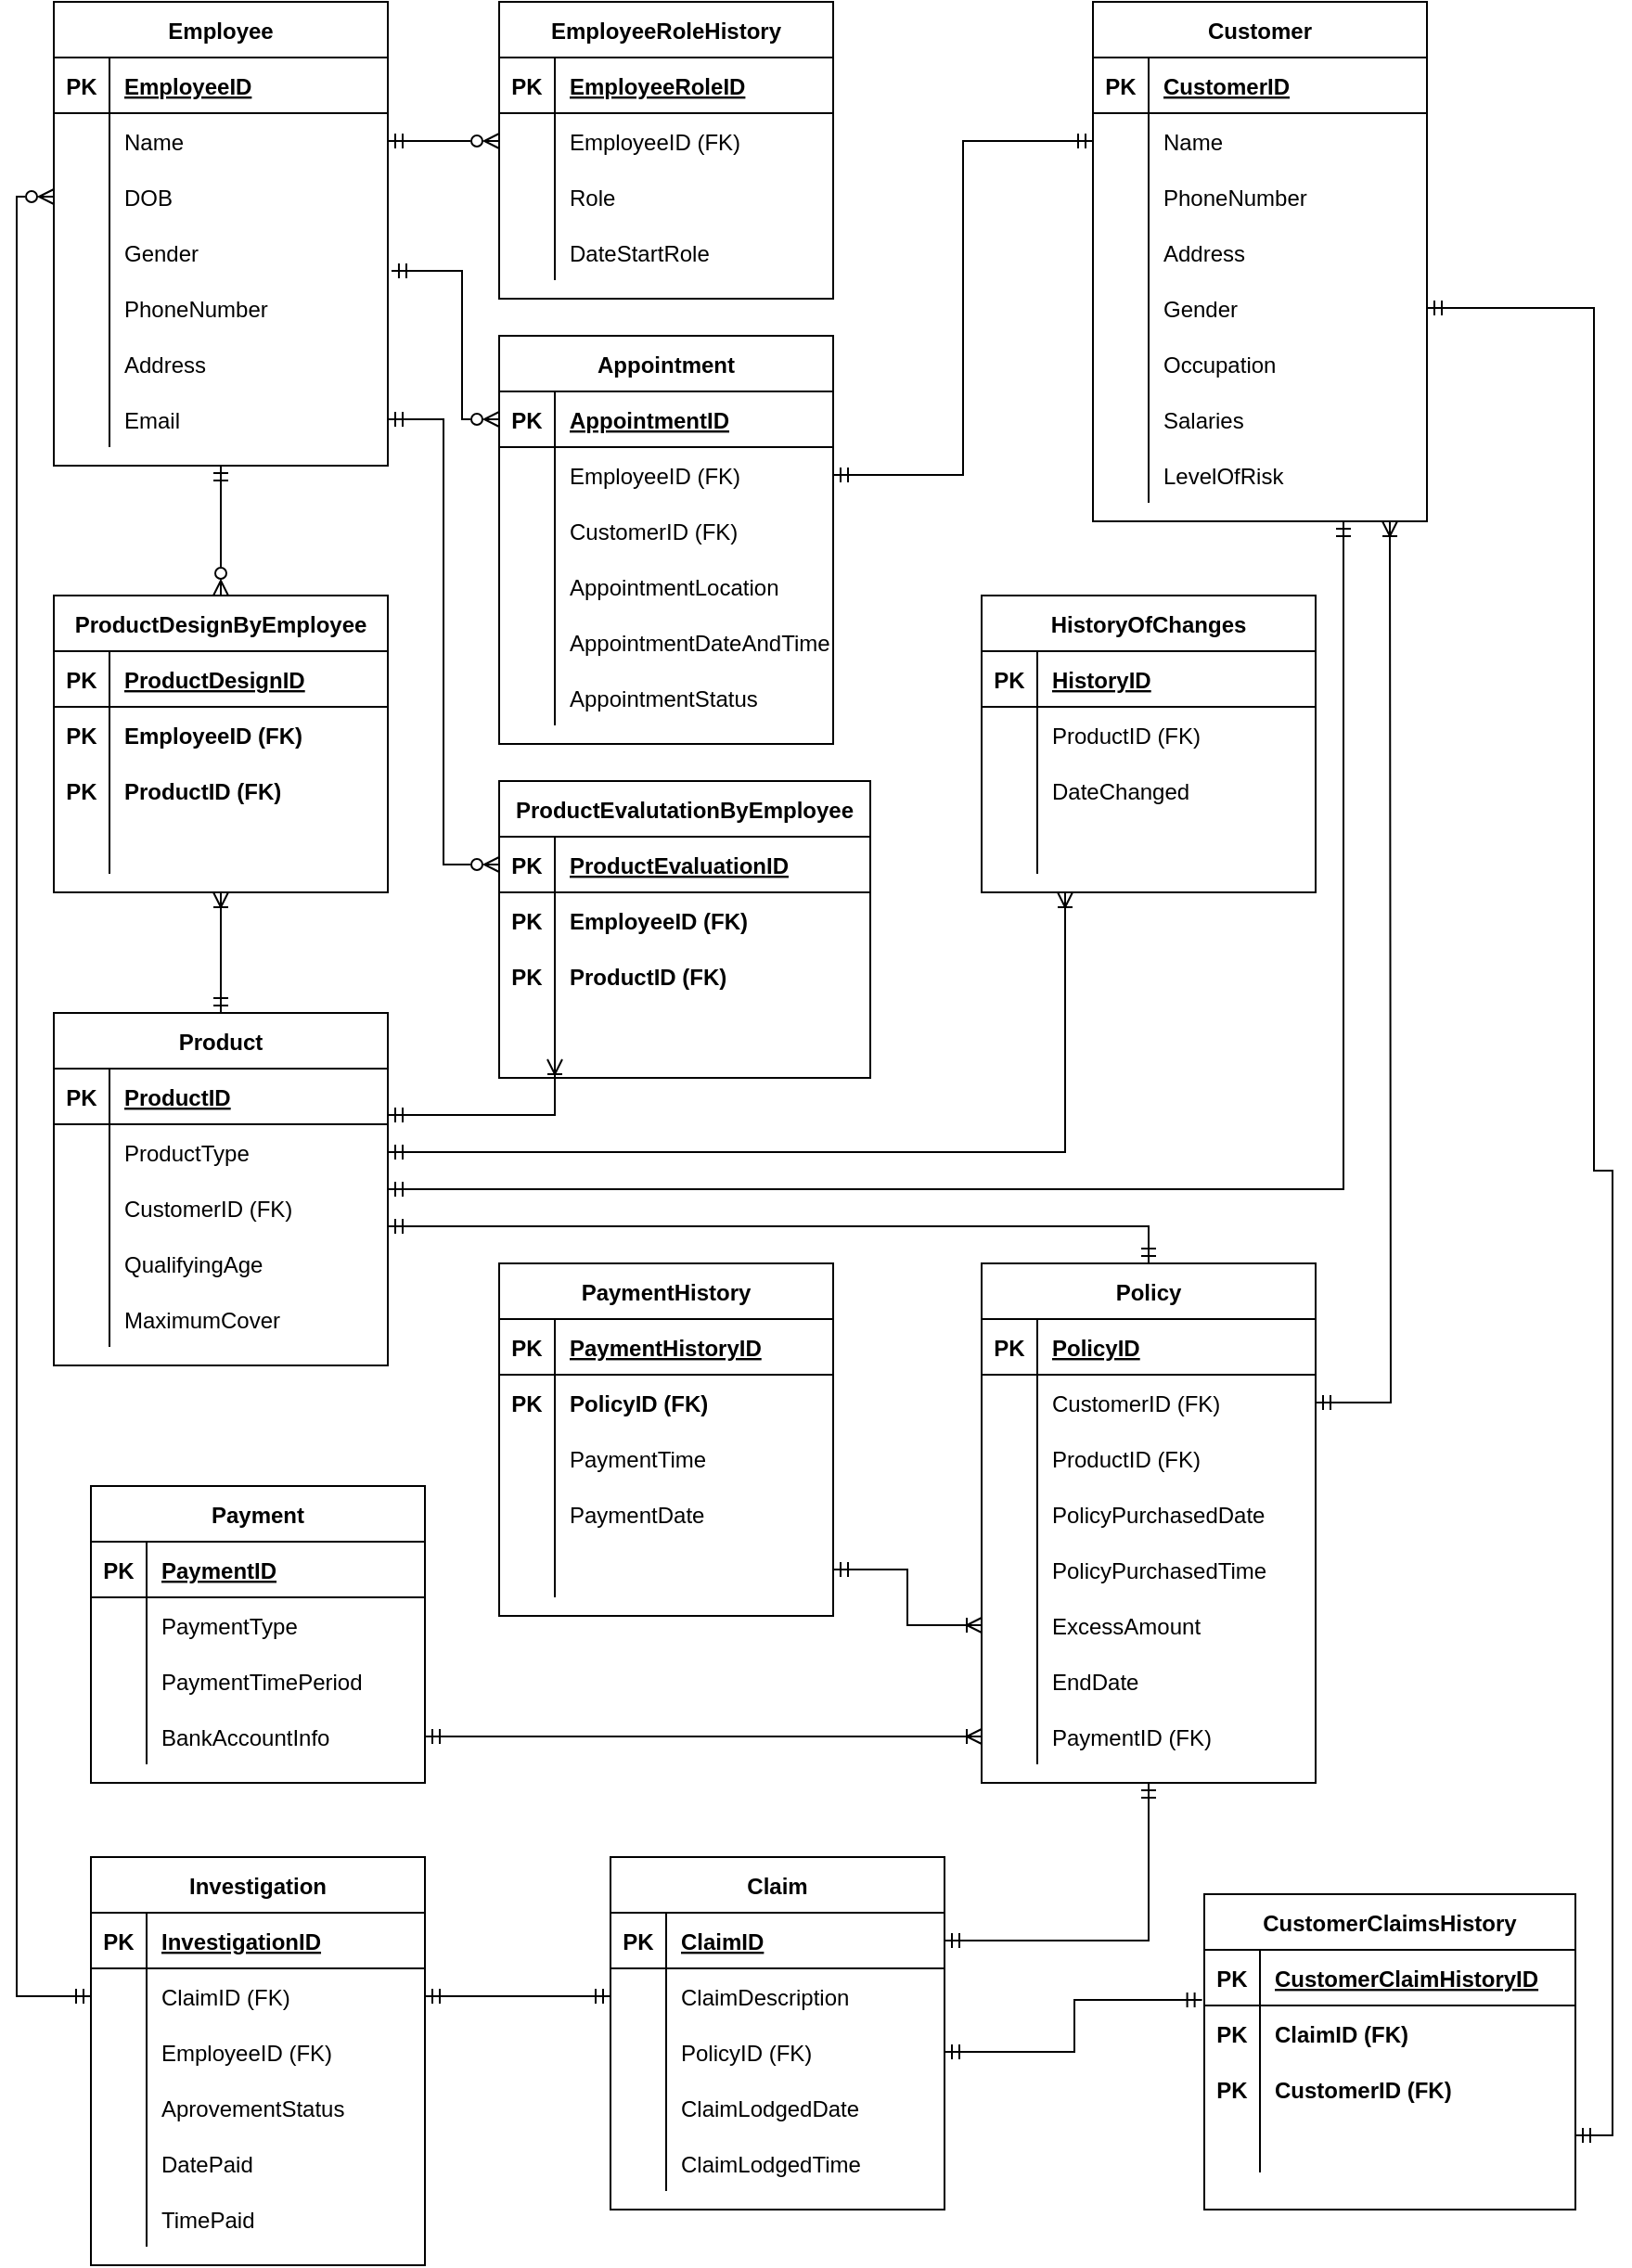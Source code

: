 <mxfile version="20.2.4" type="github">
  <diagram id="yz4RsdBNPAOUkbn5h4cf" name="Page-1">
    <mxGraphModel dx="1422" dy="705" grid="1" gridSize="10" guides="1" tooltips="1" connect="1" arrows="1" fold="1" page="1" pageScale="1" pageWidth="1169" pageHeight="1654" math="0" shadow="0">
      <root>
        <mxCell id="0" />
        <mxCell id="1" parent="0" />
        <mxCell id="bqhDNf6r4O0uU8mKn5JM-112" style="edgeStyle=orthogonalEdgeStyle;rounded=0;orthogonalLoop=1;jettySize=auto;html=1;entryX=0.5;entryY=0;entryDx=0;entryDy=0;startArrow=ERmandOne;startFill=0;endArrow=ERzeroToMany;endFill=0;" parent="1" source="bqhDNf6r4O0uU8mKn5JM-1" target="bqhDNf6r4O0uU8mKn5JM-82" edge="1">
          <mxGeometry relative="1" as="geometry" />
        </mxCell>
        <mxCell id="bqhDNf6r4O0uU8mKn5JM-1" value="Employee" style="shape=table;startSize=30;container=1;collapsible=1;childLayout=tableLayout;fixedRows=1;rowLines=0;fontStyle=1;align=center;resizeLast=1;" parent="1" vertex="1">
          <mxGeometry x="40" y="40" width="180" height="250" as="geometry" />
        </mxCell>
        <mxCell id="bqhDNf6r4O0uU8mKn5JM-2" value="" style="shape=tableRow;horizontal=0;startSize=0;swimlaneHead=0;swimlaneBody=0;fillColor=none;collapsible=0;dropTarget=0;points=[[0,0.5],[1,0.5]];portConstraint=eastwest;top=0;left=0;right=0;bottom=1;" parent="bqhDNf6r4O0uU8mKn5JM-1" vertex="1">
          <mxGeometry y="30" width="180" height="30" as="geometry" />
        </mxCell>
        <mxCell id="bqhDNf6r4O0uU8mKn5JM-3" value="PK" style="shape=partialRectangle;connectable=0;fillColor=none;top=0;left=0;bottom=0;right=0;fontStyle=1;overflow=hidden;" parent="bqhDNf6r4O0uU8mKn5JM-2" vertex="1">
          <mxGeometry width="30" height="30" as="geometry">
            <mxRectangle width="30" height="30" as="alternateBounds" />
          </mxGeometry>
        </mxCell>
        <mxCell id="bqhDNf6r4O0uU8mKn5JM-4" value="EmployeeID" style="shape=partialRectangle;connectable=0;fillColor=none;top=0;left=0;bottom=0;right=0;align=left;spacingLeft=6;fontStyle=5;overflow=hidden;" parent="bqhDNf6r4O0uU8mKn5JM-2" vertex="1">
          <mxGeometry x="30" width="150" height="30" as="geometry">
            <mxRectangle width="150" height="30" as="alternateBounds" />
          </mxGeometry>
        </mxCell>
        <mxCell id="bqhDNf6r4O0uU8mKn5JM-5" value="" style="shape=tableRow;horizontal=0;startSize=0;swimlaneHead=0;swimlaneBody=0;fillColor=none;collapsible=0;dropTarget=0;points=[[0,0.5],[1,0.5]];portConstraint=eastwest;top=0;left=0;right=0;bottom=0;" parent="bqhDNf6r4O0uU8mKn5JM-1" vertex="1">
          <mxGeometry y="60" width="180" height="30" as="geometry" />
        </mxCell>
        <mxCell id="bqhDNf6r4O0uU8mKn5JM-6" value="" style="shape=partialRectangle;connectable=0;fillColor=none;top=0;left=0;bottom=0;right=0;editable=1;overflow=hidden;" parent="bqhDNf6r4O0uU8mKn5JM-5" vertex="1">
          <mxGeometry width="30" height="30" as="geometry">
            <mxRectangle width="30" height="30" as="alternateBounds" />
          </mxGeometry>
        </mxCell>
        <mxCell id="bqhDNf6r4O0uU8mKn5JM-7" value="Name" style="shape=partialRectangle;connectable=0;fillColor=none;top=0;left=0;bottom=0;right=0;align=left;spacingLeft=6;overflow=hidden;" parent="bqhDNf6r4O0uU8mKn5JM-5" vertex="1">
          <mxGeometry x="30" width="150" height="30" as="geometry">
            <mxRectangle width="150" height="30" as="alternateBounds" />
          </mxGeometry>
        </mxCell>
        <mxCell id="bqhDNf6r4O0uU8mKn5JM-8" value="" style="shape=tableRow;horizontal=0;startSize=0;swimlaneHead=0;swimlaneBody=0;fillColor=none;collapsible=0;dropTarget=0;points=[[0,0.5],[1,0.5]];portConstraint=eastwest;top=0;left=0;right=0;bottom=0;" parent="bqhDNf6r4O0uU8mKn5JM-1" vertex="1">
          <mxGeometry y="90" width="180" height="30" as="geometry" />
        </mxCell>
        <mxCell id="bqhDNf6r4O0uU8mKn5JM-9" value="" style="shape=partialRectangle;connectable=0;fillColor=none;top=0;left=0;bottom=0;right=0;editable=1;overflow=hidden;" parent="bqhDNf6r4O0uU8mKn5JM-8" vertex="1">
          <mxGeometry width="30" height="30" as="geometry">
            <mxRectangle width="30" height="30" as="alternateBounds" />
          </mxGeometry>
        </mxCell>
        <mxCell id="bqhDNf6r4O0uU8mKn5JM-10" value="DOB" style="shape=partialRectangle;connectable=0;fillColor=none;top=0;left=0;bottom=0;right=0;align=left;spacingLeft=6;overflow=hidden;" parent="bqhDNf6r4O0uU8mKn5JM-8" vertex="1">
          <mxGeometry x="30" width="150" height="30" as="geometry">
            <mxRectangle width="150" height="30" as="alternateBounds" />
          </mxGeometry>
        </mxCell>
        <mxCell id="bqhDNf6r4O0uU8mKn5JM-11" value="" style="shape=tableRow;horizontal=0;startSize=0;swimlaneHead=0;swimlaneBody=0;fillColor=none;collapsible=0;dropTarget=0;points=[[0,0.5],[1,0.5]];portConstraint=eastwest;top=0;left=0;right=0;bottom=0;" parent="bqhDNf6r4O0uU8mKn5JM-1" vertex="1">
          <mxGeometry y="120" width="180" height="30" as="geometry" />
        </mxCell>
        <mxCell id="bqhDNf6r4O0uU8mKn5JM-12" value="" style="shape=partialRectangle;connectable=0;fillColor=none;top=0;left=0;bottom=0;right=0;editable=1;overflow=hidden;" parent="bqhDNf6r4O0uU8mKn5JM-11" vertex="1">
          <mxGeometry width="30" height="30" as="geometry">
            <mxRectangle width="30" height="30" as="alternateBounds" />
          </mxGeometry>
        </mxCell>
        <mxCell id="bqhDNf6r4O0uU8mKn5JM-13" value="Gender" style="shape=partialRectangle;connectable=0;fillColor=none;top=0;left=0;bottom=0;right=0;align=left;spacingLeft=6;overflow=hidden;" parent="bqhDNf6r4O0uU8mKn5JM-11" vertex="1">
          <mxGeometry x="30" width="150" height="30" as="geometry">
            <mxRectangle width="150" height="30" as="alternateBounds" />
          </mxGeometry>
        </mxCell>
        <mxCell id="bqhDNf6r4O0uU8mKn5JM-40" value="" style="shape=tableRow;horizontal=0;startSize=0;swimlaneHead=0;swimlaneBody=0;fillColor=none;collapsible=0;dropTarget=0;points=[[0,0.5],[1,0.5]];portConstraint=eastwest;top=0;left=0;right=0;bottom=0;" parent="bqhDNf6r4O0uU8mKn5JM-1" vertex="1">
          <mxGeometry y="150" width="180" height="30" as="geometry" />
        </mxCell>
        <mxCell id="bqhDNf6r4O0uU8mKn5JM-41" value="" style="shape=partialRectangle;connectable=0;fillColor=none;top=0;left=0;bottom=0;right=0;editable=1;overflow=hidden;" parent="bqhDNf6r4O0uU8mKn5JM-40" vertex="1">
          <mxGeometry width="30" height="30" as="geometry">
            <mxRectangle width="30" height="30" as="alternateBounds" />
          </mxGeometry>
        </mxCell>
        <mxCell id="bqhDNf6r4O0uU8mKn5JM-42" value="PhoneNumber" style="shape=partialRectangle;connectable=0;fillColor=none;top=0;left=0;bottom=0;right=0;align=left;spacingLeft=6;overflow=hidden;" parent="bqhDNf6r4O0uU8mKn5JM-40" vertex="1">
          <mxGeometry x="30" width="150" height="30" as="geometry">
            <mxRectangle width="150" height="30" as="alternateBounds" />
          </mxGeometry>
        </mxCell>
        <mxCell id="bqhDNf6r4O0uU8mKn5JM-43" value="" style="shape=tableRow;horizontal=0;startSize=0;swimlaneHead=0;swimlaneBody=0;fillColor=none;collapsible=0;dropTarget=0;points=[[0,0.5],[1,0.5]];portConstraint=eastwest;top=0;left=0;right=0;bottom=0;" parent="bqhDNf6r4O0uU8mKn5JM-1" vertex="1">
          <mxGeometry y="180" width="180" height="30" as="geometry" />
        </mxCell>
        <mxCell id="bqhDNf6r4O0uU8mKn5JM-44" value="" style="shape=partialRectangle;connectable=0;fillColor=none;top=0;left=0;bottom=0;right=0;editable=1;overflow=hidden;" parent="bqhDNf6r4O0uU8mKn5JM-43" vertex="1">
          <mxGeometry width="30" height="30" as="geometry">
            <mxRectangle width="30" height="30" as="alternateBounds" />
          </mxGeometry>
        </mxCell>
        <mxCell id="bqhDNf6r4O0uU8mKn5JM-45" value="Address" style="shape=partialRectangle;connectable=0;fillColor=none;top=0;left=0;bottom=0;right=0;align=left;spacingLeft=6;overflow=hidden;" parent="bqhDNf6r4O0uU8mKn5JM-43" vertex="1">
          <mxGeometry x="30" width="150" height="30" as="geometry">
            <mxRectangle width="150" height="30" as="alternateBounds" />
          </mxGeometry>
        </mxCell>
        <mxCell id="bqhDNf6r4O0uU8mKn5JM-46" value="" style="shape=tableRow;horizontal=0;startSize=0;swimlaneHead=0;swimlaneBody=0;fillColor=none;collapsible=0;dropTarget=0;points=[[0,0.5],[1,0.5]];portConstraint=eastwest;top=0;left=0;right=0;bottom=0;" parent="bqhDNf6r4O0uU8mKn5JM-1" vertex="1">
          <mxGeometry y="210" width="180" height="30" as="geometry" />
        </mxCell>
        <mxCell id="bqhDNf6r4O0uU8mKn5JM-47" value="" style="shape=partialRectangle;connectable=0;fillColor=none;top=0;left=0;bottom=0;right=0;editable=1;overflow=hidden;" parent="bqhDNf6r4O0uU8mKn5JM-46" vertex="1">
          <mxGeometry width="30" height="30" as="geometry">
            <mxRectangle width="30" height="30" as="alternateBounds" />
          </mxGeometry>
        </mxCell>
        <mxCell id="bqhDNf6r4O0uU8mKn5JM-48" value="Email" style="shape=partialRectangle;connectable=0;fillColor=none;top=0;left=0;bottom=0;right=0;align=left;spacingLeft=6;overflow=hidden;" parent="bqhDNf6r4O0uU8mKn5JM-46" vertex="1">
          <mxGeometry x="30" width="150" height="30" as="geometry">
            <mxRectangle width="150" height="30" as="alternateBounds" />
          </mxGeometry>
        </mxCell>
        <mxCell id="bqhDNf6r4O0uU8mKn5JM-14" value="Appointment" style="shape=table;startSize=30;container=1;collapsible=1;childLayout=tableLayout;fixedRows=1;rowLines=0;fontStyle=1;align=center;resizeLast=1;" parent="1" vertex="1">
          <mxGeometry x="280" y="220" width="180" height="220" as="geometry" />
        </mxCell>
        <mxCell id="bqhDNf6r4O0uU8mKn5JM-15" value="" style="shape=tableRow;horizontal=0;startSize=0;swimlaneHead=0;swimlaneBody=0;fillColor=none;collapsible=0;dropTarget=0;points=[[0,0.5],[1,0.5]];portConstraint=eastwest;top=0;left=0;right=0;bottom=1;" parent="bqhDNf6r4O0uU8mKn5JM-14" vertex="1">
          <mxGeometry y="30" width="180" height="30" as="geometry" />
        </mxCell>
        <mxCell id="bqhDNf6r4O0uU8mKn5JM-16" value="PK" style="shape=partialRectangle;connectable=0;fillColor=none;top=0;left=0;bottom=0;right=0;fontStyle=1;overflow=hidden;" parent="bqhDNf6r4O0uU8mKn5JM-15" vertex="1">
          <mxGeometry width="30" height="30" as="geometry">
            <mxRectangle width="30" height="30" as="alternateBounds" />
          </mxGeometry>
        </mxCell>
        <mxCell id="bqhDNf6r4O0uU8mKn5JM-17" value="AppointmentID" style="shape=partialRectangle;connectable=0;fillColor=none;top=0;left=0;bottom=0;right=0;align=left;spacingLeft=6;fontStyle=5;overflow=hidden;" parent="bqhDNf6r4O0uU8mKn5JM-15" vertex="1">
          <mxGeometry x="30" width="150" height="30" as="geometry">
            <mxRectangle width="150" height="30" as="alternateBounds" />
          </mxGeometry>
        </mxCell>
        <mxCell id="bqhDNf6r4O0uU8mKn5JM-18" value="" style="shape=tableRow;horizontal=0;startSize=0;swimlaneHead=0;swimlaneBody=0;fillColor=none;collapsible=0;dropTarget=0;points=[[0,0.5],[1,0.5]];portConstraint=eastwest;top=0;left=0;right=0;bottom=0;" parent="bqhDNf6r4O0uU8mKn5JM-14" vertex="1">
          <mxGeometry y="60" width="180" height="30" as="geometry" />
        </mxCell>
        <mxCell id="bqhDNf6r4O0uU8mKn5JM-19" value="" style="shape=partialRectangle;connectable=0;fillColor=none;top=0;left=0;bottom=0;right=0;editable=1;overflow=hidden;" parent="bqhDNf6r4O0uU8mKn5JM-18" vertex="1">
          <mxGeometry width="30" height="30" as="geometry">
            <mxRectangle width="30" height="30" as="alternateBounds" />
          </mxGeometry>
        </mxCell>
        <mxCell id="bqhDNf6r4O0uU8mKn5JM-20" value="EmployeeID (FK)" style="shape=partialRectangle;connectable=0;fillColor=none;top=0;left=0;bottom=0;right=0;align=left;spacingLeft=6;overflow=hidden;" parent="bqhDNf6r4O0uU8mKn5JM-18" vertex="1">
          <mxGeometry x="30" width="150" height="30" as="geometry">
            <mxRectangle width="150" height="30" as="alternateBounds" />
          </mxGeometry>
        </mxCell>
        <mxCell id="bqhDNf6r4O0uU8mKn5JM-21" value="" style="shape=tableRow;horizontal=0;startSize=0;swimlaneHead=0;swimlaneBody=0;fillColor=none;collapsible=0;dropTarget=0;points=[[0,0.5],[1,0.5]];portConstraint=eastwest;top=0;left=0;right=0;bottom=0;" parent="bqhDNf6r4O0uU8mKn5JM-14" vertex="1">
          <mxGeometry y="90" width="180" height="30" as="geometry" />
        </mxCell>
        <mxCell id="bqhDNf6r4O0uU8mKn5JM-22" value="" style="shape=partialRectangle;connectable=0;fillColor=none;top=0;left=0;bottom=0;right=0;editable=1;overflow=hidden;" parent="bqhDNf6r4O0uU8mKn5JM-21" vertex="1">
          <mxGeometry width="30" height="30" as="geometry">
            <mxRectangle width="30" height="30" as="alternateBounds" />
          </mxGeometry>
        </mxCell>
        <mxCell id="bqhDNf6r4O0uU8mKn5JM-23" value="CustomerID (FK)" style="shape=partialRectangle;connectable=0;fillColor=none;top=0;left=0;bottom=0;right=0;align=left;spacingLeft=6;overflow=hidden;" parent="bqhDNf6r4O0uU8mKn5JM-21" vertex="1">
          <mxGeometry x="30" width="150" height="30" as="geometry">
            <mxRectangle width="150" height="30" as="alternateBounds" />
          </mxGeometry>
        </mxCell>
        <mxCell id="bqhDNf6r4O0uU8mKn5JM-24" value="" style="shape=tableRow;horizontal=0;startSize=0;swimlaneHead=0;swimlaneBody=0;fillColor=none;collapsible=0;dropTarget=0;points=[[0,0.5],[1,0.5]];portConstraint=eastwest;top=0;left=0;right=0;bottom=0;" parent="bqhDNf6r4O0uU8mKn5JM-14" vertex="1">
          <mxGeometry y="120" width="180" height="30" as="geometry" />
        </mxCell>
        <mxCell id="bqhDNf6r4O0uU8mKn5JM-25" value="" style="shape=partialRectangle;connectable=0;fillColor=none;top=0;left=0;bottom=0;right=0;editable=1;overflow=hidden;" parent="bqhDNf6r4O0uU8mKn5JM-24" vertex="1">
          <mxGeometry width="30" height="30" as="geometry">
            <mxRectangle width="30" height="30" as="alternateBounds" />
          </mxGeometry>
        </mxCell>
        <mxCell id="bqhDNf6r4O0uU8mKn5JM-26" value="AppointmentLocation" style="shape=partialRectangle;connectable=0;fillColor=none;top=0;left=0;bottom=0;right=0;align=left;spacingLeft=6;overflow=hidden;" parent="bqhDNf6r4O0uU8mKn5JM-24" vertex="1">
          <mxGeometry x="30" width="150" height="30" as="geometry">
            <mxRectangle width="150" height="30" as="alternateBounds" />
          </mxGeometry>
        </mxCell>
        <mxCell id="bqhDNf6r4O0uU8mKn5JM-61" value="" style="shape=tableRow;horizontal=0;startSize=0;swimlaneHead=0;swimlaneBody=0;fillColor=none;collapsible=0;dropTarget=0;points=[[0,0.5],[1,0.5]];portConstraint=eastwest;top=0;left=0;right=0;bottom=0;" parent="bqhDNf6r4O0uU8mKn5JM-14" vertex="1">
          <mxGeometry y="150" width="180" height="30" as="geometry" />
        </mxCell>
        <mxCell id="bqhDNf6r4O0uU8mKn5JM-62" value="" style="shape=partialRectangle;connectable=0;fillColor=none;top=0;left=0;bottom=0;right=0;editable=1;overflow=hidden;" parent="bqhDNf6r4O0uU8mKn5JM-61" vertex="1">
          <mxGeometry width="30" height="30" as="geometry">
            <mxRectangle width="30" height="30" as="alternateBounds" />
          </mxGeometry>
        </mxCell>
        <mxCell id="bqhDNf6r4O0uU8mKn5JM-63" value="AppointmentDateAndTime" style="shape=partialRectangle;connectable=0;fillColor=none;top=0;left=0;bottom=0;right=0;align=left;spacingLeft=6;overflow=hidden;" parent="bqhDNf6r4O0uU8mKn5JM-61" vertex="1">
          <mxGeometry x="30" width="150" height="30" as="geometry">
            <mxRectangle width="150" height="30" as="alternateBounds" />
          </mxGeometry>
        </mxCell>
        <mxCell id="bqhDNf6r4O0uU8mKn5JM-64" value="" style="shape=tableRow;horizontal=0;startSize=0;swimlaneHead=0;swimlaneBody=0;fillColor=none;collapsible=0;dropTarget=0;points=[[0,0.5],[1,0.5]];portConstraint=eastwest;top=0;left=0;right=0;bottom=0;" parent="bqhDNf6r4O0uU8mKn5JM-14" vertex="1">
          <mxGeometry y="180" width="180" height="30" as="geometry" />
        </mxCell>
        <mxCell id="bqhDNf6r4O0uU8mKn5JM-65" value="" style="shape=partialRectangle;connectable=0;fillColor=none;top=0;left=0;bottom=0;right=0;editable=1;overflow=hidden;" parent="bqhDNf6r4O0uU8mKn5JM-64" vertex="1">
          <mxGeometry width="30" height="30" as="geometry">
            <mxRectangle width="30" height="30" as="alternateBounds" />
          </mxGeometry>
        </mxCell>
        <mxCell id="bqhDNf6r4O0uU8mKn5JM-66" value="AppointmentStatus" style="shape=partialRectangle;connectable=0;fillColor=none;top=0;left=0;bottom=0;right=0;align=left;spacingLeft=6;overflow=hidden;" parent="bqhDNf6r4O0uU8mKn5JM-64" vertex="1">
          <mxGeometry x="30" width="150" height="30" as="geometry">
            <mxRectangle width="150" height="30" as="alternateBounds" />
          </mxGeometry>
        </mxCell>
        <mxCell id="bqhDNf6r4O0uU8mKn5JM-27" value="Customer" style="shape=table;startSize=30;container=1;collapsible=1;childLayout=tableLayout;fixedRows=1;rowLines=0;fontStyle=1;align=center;resizeLast=1;" parent="1" vertex="1">
          <mxGeometry x="600" y="40" width="180" height="280" as="geometry" />
        </mxCell>
        <mxCell id="bqhDNf6r4O0uU8mKn5JM-28" value="" style="shape=tableRow;horizontal=0;startSize=0;swimlaneHead=0;swimlaneBody=0;fillColor=none;collapsible=0;dropTarget=0;points=[[0,0.5],[1,0.5]];portConstraint=eastwest;top=0;left=0;right=0;bottom=1;" parent="bqhDNf6r4O0uU8mKn5JM-27" vertex="1">
          <mxGeometry y="30" width="180" height="30" as="geometry" />
        </mxCell>
        <mxCell id="bqhDNf6r4O0uU8mKn5JM-29" value="PK" style="shape=partialRectangle;connectable=0;fillColor=none;top=0;left=0;bottom=0;right=0;fontStyle=1;overflow=hidden;" parent="bqhDNf6r4O0uU8mKn5JM-28" vertex="1">
          <mxGeometry width="30" height="30" as="geometry">
            <mxRectangle width="30" height="30" as="alternateBounds" />
          </mxGeometry>
        </mxCell>
        <mxCell id="bqhDNf6r4O0uU8mKn5JM-30" value="CustomerID" style="shape=partialRectangle;connectable=0;fillColor=none;top=0;left=0;bottom=0;right=0;align=left;spacingLeft=6;fontStyle=5;overflow=hidden;" parent="bqhDNf6r4O0uU8mKn5JM-28" vertex="1">
          <mxGeometry x="30" width="150" height="30" as="geometry">
            <mxRectangle width="150" height="30" as="alternateBounds" />
          </mxGeometry>
        </mxCell>
        <mxCell id="bqhDNf6r4O0uU8mKn5JM-31" value="" style="shape=tableRow;horizontal=0;startSize=0;swimlaneHead=0;swimlaneBody=0;fillColor=none;collapsible=0;dropTarget=0;points=[[0,0.5],[1,0.5]];portConstraint=eastwest;top=0;left=0;right=0;bottom=0;" parent="bqhDNf6r4O0uU8mKn5JM-27" vertex="1">
          <mxGeometry y="60" width="180" height="30" as="geometry" />
        </mxCell>
        <mxCell id="bqhDNf6r4O0uU8mKn5JM-32" value="" style="shape=partialRectangle;connectable=0;fillColor=none;top=0;left=0;bottom=0;right=0;editable=1;overflow=hidden;" parent="bqhDNf6r4O0uU8mKn5JM-31" vertex="1">
          <mxGeometry width="30" height="30" as="geometry">
            <mxRectangle width="30" height="30" as="alternateBounds" />
          </mxGeometry>
        </mxCell>
        <mxCell id="bqhDNf6r4O0uU8mKn5JM-33" value="Name" style="shape=partialRectangle;connectable=0;fillColor=none;top=0;left=0;bottom=0;right=0;align=left;spacingLeft=6;overflow=hidden;" parent="bqhDNf6r4O0uU8mKn5JM-31" vertex="1">
          <mxGeometry x="30" width="150" height="30" as="geometry">
            <mxRectangle width="150" height="30" as="alternateBounds" />
          </mxGeometry>
        </mxCell>
        <mxCell id="bqhDNf6r4O0uU8mKn5JM-34" value="" style="shape=tableRow;horizontal=0;startSize=0;swimlaneHead=0;swimlaneBody=0;fillColor=none;collapsible=0;dropTarget=0;points=[[0,0.5],[1,0.5]];portConstraint=eastwest;top=0;left=0;right=0;bottom=0;" parent="bqhDNf6r4O0uU8mKn5JM-27" vertex="1">
          <mxGeometry y="90" width="180" height="30" as="geometry" />
        </mxCell>
        <mxCell id="bqhDNf6r4O0uU8mKn5JM-35" value="" style="shape=partialRectangle;connectable=0;fillColor=none;top=0;left=0;bottom=0;right=0;editable=1;overflow=hidden;" parent="bqhDNf6r4O0uU8mKn5JM-34" vertex="1">
          <mxGeometry width="30" height="30" as="geometry">
            <mxRectangle width="30" height="30" as="alternateBounds" />
          </mxGeometry>
        </mxCell>
        <mxCell id="bqhDNf6r4O0uU8mKn5JM-36" value="PhoneNumber" style="shape=partialRectangle;connectable=0;fillColor=none;top=0;left=0;bottom=0;right=0;align=left;spacingLeft=6;overflow=hidden;" parent="bqhDNf6r4O0uU8mKn5JM-34" vertex="1">
          <mxGeometry x="30" width="150" height="30" as="geometry">
            <mxRectangle width="150" height="30" as="alternateBounds" />
          </mxGeometry>
        </mxCell>
        <mxCell id="bqhDNf6r4O0uU8mKn5JM-37" value="" style="shape=tableRow;horizontal=0;startSize=0;swimlaneHead=0;swimlaneBody=0;fillColor=none;collapsible=0;dropTarget=0;points=[[0,0.5],[1,0.5]];portConstraint=eastwest;top=0;left=0;right=0;bottom=0;" parent="bqhDNf6r4O0uU8mKn5JM-27" vertex="1">
          <mxGeometry y="120" width="180" height="30" as="geometry" />
        </mxCell>
        <mxCell id="bqhDNf6r4O0uU8mKn5JM-38" value="" style="shape=partialRectangle;connectable=0;fillColor=none;top=0;left=0;bottom=0;right=0;editable=1;overflow=hidden;" parent="bqhDNf6r4O0uU8mKn5JM-37" vertex="1">
          <mxGeometry width="30" height="30" as="geometry">
            <mxRectangle width="30" height="30" as="alternateBounds" />
          </mxGeometry>
        </mxCell>
        <mxCell id="bqhDNf6r4O0uU8mKn5JM-39" value="Address" style="shape=partialRectangle;connectable=0;fillColor=none;top=0;left=0;bottom=0;right=0;align=left;spacingLeft=6;overflow=hidden;" parent="bqhDNf6r4O0uU8mKn5JM-37" vertex="1">
          <mxGeometry x="30" width="150" height="30" as="geometry">
            <mxRectangle width="150" height="30" as="alternateBounds" />
          </mxGeometry>
        </mxCell>
        <mxCell id="bqhDNf6r4O0uU8mKn5JM-49" value="" style="shape=tableRow;horizontal=0;startSize=0;swimlaneHead=0;swimlaneBody=0;fillColor=none;collapsible=0;dropTarget=0;points=[[0,0.5],[1,0.5]];portConstraint=eastwest;top=0;left=0;right=0;bottom=0;" parent="bqhDNf6r4O0uU8mKn5JM-27" vertex="1">
          <mxGeometry y="150" width="180" height="30" as="geometry" />
        </mxCell>
        <mxCell id="bqhDNf6r4O0uU8mKn5JM-50" value="" style="shape=partialRectangle;connectable=0;fillColor=none;top=0;left=0;bottom=0;right=0;editable=1;overflow=hidden;" parent="bqhDNf6r4O0uU8mKn5JM-49" vertex="1">
          <mxGeometry width="30" height="30" as="geometry">
            <mxRectangle width="30" height="30" as="alternateBounds" />
          </mxGeometry>
        </mxCell>
        <mxCell id="bqhDNf6r4O0uU8mKn5JM-51" value="Gender" style="shape=partialRectangle;connectable=0;fillColor=none;top=0;left=0;bottom=0;right=0;align=left;spacingLeft=6;overflow=hidden;" parent="bqhDNf6r4O0uU8mKn5JM-49" vertex="1">
          <mxGeometry x="30" width="150" height="30" as="geometry">
            <mxRectangle width="150" height="30" as="alternateBounds" />
          </mxGeometry>
        </mxCell>
        <mxCell id="bqhDNf6r4O0uU8mKn5JM-52" value="" style="shape=tableRow;horizontal=0;startSize=0;swimlaneHead=0;swimlaneBody=0;fillColor=none;collapsible=0;dropTarget=0;points=[[0,0.5],[1,0.5]];portConstraint=eastwest;top=0;left=0;right=0;bottom=0;" parent="bqhDNf6r4O0uU8mKn5JM-27" vertex="1">
          <mxGeometry y="180" width="180" height="30" as="geometry" />
        </mxCell>
        <mxCell id="bqhDNf6r4O0uU8mKn5JM-53" value="" style="shape=partialRectangle;connectable=0;fillColor=none;top=0;left=0;bottom=0;right=0;editable=1;overflow=hidden;" parent="bqhDNf6r4O0uU8mKn5JM-52" vertex="1">
          <mxGeometry width="30" height="30" as="geometry">
            <mxRectangle width="30" height="30" as="alternateBounds" />
          </mxGeometry>
        </mxCell>
        <mxCell id="bqhDNf6r4O0uU8mKn5JM-54" value="Occupation" style="shape=partialRectangle;connectable=0;fillColor=none;top=0;left=0;bottom=0;right=0;align=left;spacingLeft=6;overflow=hidden;" parent="bqhDNf6r4O0uU8mKn5JM-52" vertex="1">
          <mxGeometry x="30" width="150" height="30" as="geometry">
            <mxRectangle width="150" height="30" as="alternateBounds" />
          </mxGeometry>
        </mxCell>
        <mxCell id="bqhDNf6r4O0uU8mKn5JM-55" value="" style="shape=tableRow;horizontal=0;startSize=0;swimlaneHead=0;swimlaneBody=0;fillColor=none;collapsible=0;dropTarget=0;points=[[0,0.5],[1,0.5]];portConstraint=eastwest;top=0;left=0;right=0;bottom=0;" parent="bqhDNf6r4O0uU8mKn5JM-27" vertex="1">
          <mxGeometry y="210" width="180" height="30" as="geometry" />
        </mxCell>
        <mxCell id="bqhDNf6r4O0uU8mKn5JM-56" value="" style="shape=partialRectangle;connectable=0;fillColor=none;top=0;left=0;bottom=0;right=0;editable=1;overflow=hidden;" parent="bqhDNf6r4O0uU8mKn5JM-55" vertex="1">
          <mxGeometry width="30" height="30" as="geometry">
            <mxRectangle width="30" height="30" as="alternateBounds" />
          </mxGeometry>
        </mxCell>
        <mxCell id="bqhDNf6r4O0uU8mKn5JM-57" value="Salaries" style="shape=partialRectangle;connectable=0;fillColor=none;top=0;left=0;bottom=0;right=0;align=left;spacingLeft=6;overflow=hidden;" parent="bqhDNf6r4O0uU8mKn5JM-55" vertex="1">
          <mxGeometry x="30" width="150" height="30" as="geometry">
            <mxRectangle width="150" height="30" as="alternateBounds" />
          </mxGeometry>
        </mxCell>
        <mxCell id="bqhDNf6r4O0uU8mKn5JM-58" value="" style="shape=tableRow;horizontal=0;startSize=0;swimlaneHead=0;swimlaneBody=0;fillColor=none;collapsible=0;dropTarget=0;points=[[0,0.5],[1,0.5]];portConstraint=eastwest;top=0;left=0;right=0;bottom=0;" parent="bqhDNf6r4O0uU8mKn5JM-27" vertex="1">
          <mxGeometry y="240" width="180" height="30" as="geometry" />
        </mxCell>
        <mxCell id="bqhDNf6r4O0uU8mKn5JM-59" value="" style="shape=partialRectangle;connectable=0;fillColor=none;top=0;left=0;bottom=0;right=0;editable=1;overflow=hidden;" parent="bqhDNf6r4O0uU8mKn5JM-58" vertex="1">
          <mxGeometry width="30" height="30" as="geometry">
            <mxRectangle width="30" height="30" as="alternateBounds" />
          </mxGeometry>
        </mxCell>
        <mxCell id="bqhDNf6r4O0uU8mKn5JM-60" value="LevelOfRisk" style="shape=partialRectangle;connectable=0;fillColor=none;top=0;left=0;bottom=0;right=0;align=left;spacingLeft=6;overflow=hidden;" parent="bqhDNf6r4O0uU8mKn5JM-58" vertex="1">
          <mxGeometry x="30" width="150" height="30" as="geometry">
            <mxRectangle width="150" height="30" as="alternateBounds" />
          </mxGeometry>
        </mxCell>
        <mxCell id="bqhDNf6r4O0uU8mKn5JM-68" style="edgeStyle=orthogonalEdgeStyle;rounded=0;orthogonalLoop=1;jettySize=auto;html=1;entryX=1;entryY=0.5;entryDx=0;entryDy=0;startArrow=ERmandOne;startFill=0;endArrow=ERmandOne;endFill=0;" parent="1" source="bqhDNf6r4O0uU8mKn5JM-31" target="bqhDNf6r4O0uU8mKn5JM-18" edge="1">
          <mxGeometry relative="1" as="geometry" />
        </mxCell>
        <mxCell id="bqhDNf6r4O0uU8mKn5JM-111" style="edgeStyle=orthogonalEdgeStyle;rounded=0;orthogonalLoop=1;jettySize=auto;html=1;entryX=0.75;entryY=1;entryDx=0;entryDy=0;startArrow=ERmandOne;startFill=0;endArrow=ERmandOne;endFill=0;" parent="1" source="bqhDNf6r4O0uU8mKn5JM-69" target="bqhDNf6r4O0uU8mKn5JM-27" edge="1">
          <mxGeometry relative="1" as="geometry">
            <Array as="points">
              <mxPoint x="735" y="680" />
            </Array>
          </mxGeometry>
        </mxCell>
        <mxCell id="bqhDNf6r4O0uU8mKn5JM-113" style="edgeStyle=orthogonalEdgeStyle;rounded=0;orthogonalLoop=1;jettySize=auto;html=1;entryX=0.5;entryY=1;entryDx=0;entryDy=0;startArrow=ERmandOne;startFill=0;endArrow=ERoneToMany;endFill=0;" parent="1" source="bqhDNf6r4O0uU8mKn5JM-69" target="bqhDNf6r4O0uU8mKn5JM-82" edge="1">
          <mxGeometry relative="1" as="geometry" />
        </mxCell>
        <mxCell id="bqhDNf6r4O0uU8mKn5JM-69" value="Product" style="shape=table;startSize=30;container=1;collapsible=1;childLayout=tableLayout;fixedRows=1;rowLines=0;fontStyle=1;align=center;resizeLast=1;" parent="1" vertex="1">
          <mxGeometry x="40" y="585" width="180" height="190" as="geometry" />
        </mxCell>
        <mxCell id="bqhDNf6r4O0uU8mKn5JM-70" value="" style="shape=tableRow;horizontal=0;startSize=0;swimlaneHead=0;swimlaneBody=0;fillColor=none;collapsible=0;dropTarget=0;points=[[0,0.5],[1,0.5]];portConstraint=eastwest;top=0;left=0;right=0;bottom=1;" parent="bqhDNf6r4O0uU8mKn5JM-69" vertex="1">
          <mxGeometry y="30" width="180" height="30" as="geometry" />
        </mxCell>
        <mxCell id="bqhDNf6r4O0uU8mKn5JM-71" value="PK" style="shape=partialRectangle;connectable=0;fillColor=none;top=0;left=0;bottom=0;right=0;fontStyle=1;overflow=hidden;" parent="bqhDNf6r4O0uU8mKn5JM-70" vertex="1">
          <mxGeometry width="30" height="30" as="geometry">
            <mxRectangle width="30" height="30" as="alternateBounds" />
          </mxGeometry>
        </mxCell>
        <mxCell id="bqhDNf6r4O0uU8mKn5JM-72" value="ProductID" style="shape=partialRectangle;connectable=0;fillColor=none;top=0;left=0;bottom=0;right=0;align=left;spacingLeft=6;fontStyle=5;overflow=hidden;" parent="bqhDNf6r4O0uU8mKn5JM-70" vertex="1">
          <mxGeometry x="30" width="150" height="30" as="geometry">
            <mxRectangle width="150" height="30" as="alternateBounds" />
          </mxGeometry>
        </mxCell>
        <mxCell id="bqhDNf6r4O0uU8mKn5JM-73" value="" style="shape=tableRow;horizontal=0;startSize=0;swimlaneHead=0;swimlaneBody=0;fillColor=none;collapsible=0;dropTarget=0;points=[[0,0.5],[1,0.5]];portConstraint=eastwest;top=0;left=0;right=0;bottom=0;" parent="bqhDNf6r4O0uU8mKn5JM-69" vertex="1">
          <mxGeometry y="60" width="180" height="30" as="geometry" />
        </mxCell>
        <mxCell id="bqhDNf6r4O0uU8mKn5JM-74" value="" style="shape=partialRectangle;connectable=0;fillColor=none;top=0;left=0;bottom=0;right=0;editable=1;overflow=hidden;" parent="bqhDNf6r4O0uU8mKn5JM-73" vertex="1">
          <mxGeometry width="30" height="30" as="geometry">
            <mxRectangle width="30" height="30" as="alternateBounds" />
          </mxGeometry>
        </mxCell>
        <mxCell id="bqhDNf6r4O0uU8mKn5JM-75" value="ProductType" style="shape=partialRectangle;connectable=0;fillColor=none;top=0;left=0;bottom=0;right=0;align=left;spacingLeft=6;overflow=hidden;" parent="bqhDNf6r4O0uU8mKn5JM-73" vertex="1">
          <mxGeometry x="30" width="150" height="30" as="geometry">
            <mxRectangle width="150" height="30" as="alternateBounds" />
          </mxGeometry>
        </mxCell>
        <mxCell id="bqhDNf6r4O0uU8mKn5JM-76" value="" style="shape=tableRow;horizontal=0;startSize=0;swimlaneHead=0;swimlaneBody=0;fillColor=none;collapsible=0;dropTarget=0;points=[[0,0.5],[1,0.5]];portConstraint=eastwest;top=0;left=0;right=0;bottom=0;" parent="bqhDNf6r4O0uU8mKn5JM-69" vertex="1">
          <mxGeometry y="90" width="180" height="30" as="geometry" />
        </mxCell>
        <mxCell id="bqhDNf6r4O0uU8mKn5JM-77" value="" style="shape=partialRectangle;connectable=0;fillColor=none;top=0;left=0;bottom=0;right=0;editable=1;overflow=hidden;" parent="bqhDNf6r4O0uU8mKn5JM-76" vertex="1">
          <mxGeometry width="30" height="30" as="geometry">
            <mxRectangle width="30" height="30" as="alternateBounds" />
          </mxGeometry>
        </mxCell>
        <mxCell id="bqhDNf6r4O0uU8mKn5JM-78" value="CustomerID (FK)" style="shape=partialRectangle;connectable=0;fillColor=none;top=0;left=0;bottom=0;right=0;align=left;spacingLeft=6;overflow=hidden;" parent="bqhDNf6r4O0uU8mKn5JM-76" vertex="1">
          <mxGeometry x="30" width="150" height="30" as="geometry">
            <mxRectangle width="150" height="30" as="alternateBounds" />
          </mxGeometry>
        </mxCell>
        <mxCell id="bqhDNf6r4O0uU8mKn5JM-79" value="" style="shape=tableRow;horizontal=0;startSize=0;swimlaneHead=0;swimlaneBody=0;fillColor=none;collapsible=0;dropTarget=0;points=[[0,0.5],[1,0.5]];portConstraint=eastwest;top=0;left=0;right=0;bottom=0;" parent="bqhDNf6r4O0uU8mKn5JM-69" vertex="1">
          <mxGeometry y="120" width="180" height="30" as="geometry" />
        </mxCell>
        <mxCell id="bqhDNf6r4O0uU8mKn5JM-80" value="" style="shape=partialRectangle;connectable=0;fillColor=none;top=0;left=0;bottom=0;right=0;editable=1;overflow=hidden;" parent="bqhDNf6r4O0uU8mKn5JM-79" vertex="1">
          <mxGeometry width="30" height="30" as="geometry">
            <mxRectangle width="30" height="30" as="alternateBounds" />
          </mxGeometry>
        </mxCell>
        <mxCell id="bqhDNf6r4O0uU8mKn5JM-81" value="QualifyingAge" style="shape=partialRectangle;connectable=0;fillColor=none;top=0;left=0;bottom=0;right=0;align=left;spacingLeft=6;overflow=hidden;" parent="bqhDNf6r4O0uU8mKn5JM-79" vertex="1">
          <mxGeometry x="30" width="150" height="30" as="geometry">
            <mxRectangle width="150" height="30" as="alternateBounds" />
          </mxGeometry>
        </mxCell>
        <mxCell id="bqhDNf6r4O0uU8mKn5JM-131" value="" style="shape=tableRow;horizontal=0;startSize=0;swimlaneHead=0;swimlaneBody=0;fillColor=none;collapsible=0;dropTarget=0;points=[[0,0.5],[1,0.5]];portConstraint=eastwest;top=0;left=0;right=0;bottom=0;" parent="bqhDNf6r4O0uU8mKn5JM-69" vertex="1">
          <mxGeometry y="150" width="180" height="30" as="geometry" />
        </mxCell>
        <mxCell id="bqhDNf6r4O0uU8mKn5JM-132" value="" style="shape=partialRectangle;connectable=0;fillColor=none;top=0;left=0;bottom=0;right=0;editable=1;overflow=hidden;" parent="bqhDNf6r4O0uU8mKn5JM-131" vertex="1">
          <mxGeometry width="30" height="30" as="geometry">
            <mxRectangle width="30" height="30" as="alternateBounds" />
          </mxGeometry>
        </mxCell>
        <mxCell id="bqhDNf6r4O0uU8mKn5JM-133" value="MaximumCover" style="shape=partialRectangle;connectable=0;fillColor=none;top=0;left=0;bottom=0;right=0;align=left;spacingLeft=6;overflow=hidden;" parent="bqhDNf6r4O0uU8mKn5JM-131" vertex="1">
          <mxGeometry x="30" width="150" height="30" as="geometry">
            <mxRectangle width="150" height="30" as="alternateBounds" />
          </mxGeometry>
        </mxCell>
        <mxCell id="bqhDNf6r4O0uU8mKn5JM-82" value="ProductDesignByEmployee" style="shape=table;startSize=30;container=1;collapsible=1;childLayout=tableLayout;fixedRows=1;rowLines=0;fontStyle=1;align=center;resizeLast=1;" parent="1" vertex="1">
          <mxGeometry x="40" y="360" width="180" height="160" as="geometry" />
        </mxCell>
        <mxCell id="bqhDNf6r4O0uU8mKn5JM-83" value="" style="shape=tableRow;horizontal=0;startSize=0;swimlaneHead=0;swimlaneBody=0;fillColor=none;collapsible=0;dropTarget=0;points=[[0,0.5],[1,0.5]];portConstraint=eastwest;top=0;left=0;right=0;bottom=1;" parent="bqhDNf6r4O0uU8mKn5JM-82" vertex="1">
          <mxGeometry y="30" width="180" height="30" as="geometry" />
        </mxCell>
        <mxCell id="bqhDNf6r4O0uU8mKn5JM-84" value="PK" style="shape=partialRectangle;connectable=0;fillColor=none;top=0;left=0;bottom=0;right=0;fontStyle=1;overflow=hidden;" parent="bqhDNf6r4O0uU8mKn5JM-83" vertex="1">
          <mxGeometry width="30" height="30" as="geometry">
            <mxRectangle width="30" height="30" as="alternateBounds" />
          </mxGeometry>
        </mxCell>
        <mxCell id="bqhDNf6r4O0uU8mKn5JM-85" value="ProductDesignID" style="shape=partialRectangle;connectable=0;fillColor=none;top=0;left=0;bottom=0;right=0;align=left;spacingLeft=6;fontStyle=5;overflow=hidden;" parent="bqhDNf6r4O0uU8mKn5JM-83" vertex="1">
          <mxGeometry x="30" width="150" height="30" as="geometry">
            <mxRectangle width="150" height="30" as="alternateBounds" />
          </mxGeometry>
        </mxCell>
        <mxCell id="bqhDNf6r4O0uU8mKn5JM-86" value="" style="shape=tableRow;horizontal=0;startSize=0;swimlaneHead=0;swimlaneBody=0;fillColor=none;collapsible=0;dropTarget=0;points=[[0,0.5],[1,0.5]];portConstraint=eastwest;top=0;left=0;right=0;bottom=0;" parent="bqhDNf6r4O0uU8mKn5JM-82" vertex="1">
          <mxGeometry y="60" width="180" height="30" as="geometry" />
        </mxCell>
        <mxCell id="bqhDNf6r4O0uU8mKn5JM-87" value="PK" style="shape=partialRectangle;connectable=0;fillColor=none;top=0;left=0;bottom=0;right=0;editable=1;overflow=hidden;fontStyle=1" parent="bqhDNf6r4O0uU8mKn5JM-86" vertex="1">
          <mxGeometry width="30" height="30" as="geometry">
            <mxRectangle width="30" height="30" as="alternateBounds" />
          </mxGeometry>
        </mxCell>
        <mxCell id="bqhDNf6r4O0uU8mKn5JM-88" value="EmployeeID (FK)" style="shape=partialRectangle;connectable=0;fillColor=none;top=0;left=0;bottom=0;right=0;align=left;spacingLeft=6;overflow=hidden;fontStyle=1" parent="bqhDNf6r4O0uU8mKn5JM-86" vertex="1">
          <mxGeometry x="30" width="150" height="30" as="geometry">
            <mxRectangle width="150" height="30" as="alternateBounds" />
          </mxGeometry>
        </mxCell>
        <mxCell id="bqhDNf6r4O0uU8mKn5JM-89" value="" style="shape=tableRow;horizontal=0;startSize=0;swimlaneHead=0;swimlaneBody=0;fillColor=none;collapsible=0;dropTarget=0;points=[[0,0.5],[1,0.5]];portConstraint=eastwest;top=0;left=0;right=0;bottom=0;" parent="bqhDNf6r4O0uU8mKn5JM-82" vertex="1">
          <mxGeometry y="90" width="180" height="30" as="geometry" />
        </mxCell>
        <mxCell id="bqhDNf6r4O0uU8mKn5JM-90" value="PK" style="shape=partialRectangle;connectable=0;fillColor=none;top=0;left=0;bottom=0;right=0;editable=1;overflow=hidden;fontStyle=1" parent="bqhDNf6r4O0uU8mKn5JM-89" vertex="1">
          <mxGeometry width="30" height="30" as="geometry">
            <mxRectangle width="30" height="30" as="alternateBounds" />
          </mxGeometry>
        </mxCell>
        <mxCell id="bqhDNf6r4O0uU8mKn5JM-91" value="ProductID (FK)" style="shape=partialRectangle;connectable=0;fillColor=none;top=0;left=0;bottom=0;right=0;align=left;spacingLeft=6;overflow=hidden;fontStyle=1" parent="bqhDNf6r4O0uU8mKn5JM-89" vertex="1">
          <mxGeometry x="30" width="150" height="30" as="geometry">
            <mxRectangle width="150" height="30" as="alternateBounds" />
          </mxGeometry>
        </mxCell>
        <mxCell id="bqhDNf6r4O0uU8mKn5JM-92" value="" style="shape=tableRow;horizontal=0;startSize=0;swimlaneHead=0;swimlaneBody=0;fillColor=none;collapsible=0;dropTarget=0;points=[[0,0.5],[1,0.5]];portConstraint=eastwest;top=0;left=0;right=0;bottom=0;" parent="bqhDNf6r4O0uU8mKn5JM-82" vertex="1">
          <mxGeometry y="120" width="180" height="30" as="geometry" />
        </mxCell>
        <mxCell id="bqhDNf6r4O0uU8mKn5JM-93" value="" style="shape=partialRectangle;connectable=0;fillColor=none;top=0;left=0;bottom=0;right=0;editable=1;overflow=hidden;" parent="bqhDNf6r4O0uU8mKn5JM-92" vertex="1">
          <mxGeometry width="30" height="30" as="geometry">
            <mxRectangle width="30" height="30" as="alternateBounds" />
          </mxGeometry>
        </mxCell>
        <mxCell id="bqhDNf6r4O0uU8mKn5JM-94" value="" style="shape=partialRectangle;connectable=0;fillColor=none;top=0;left=0;bottom=0;right=0;align=left;spacingLeft=6;overflow=hidden;" parent="bqhDNf6r4O0uU8mKn5JM-92" vertex="1">
          <mxGeometry x="30" width="150" height="30" as="geometry">
            <mxRectangle width="150" height="30" as="alternateBounds" />
          </mxGeometry>
        </mxCell>
        <mxCell id="bqhDNf6r4O0uU8mKn5JM-98" value="ProductEvalutationByEmployee" style="shape=table;startSize=30;container=1;collapsible=1;childLayout=tableLayout;fixedRows=1;rowLines=0;fontStyle=1;align=center;resizeLast=1;" parent="1" vertex="1">
          <mxGeometry x="280" y="460" width="200" height="160" as="geometry" />
        </mxCell>
        <mxCell id="bqhDNf6r4O0uU8mKn5JM-99" value="" style="shape=tableRow;horizontal=0;startSize=0;swimlaneHead=0;swimlaneBody=0;fillColor=none;collapsible=0;dropTarget=0;points=[[0,0.5],[1,0.5]];portConstraint=eastwest;top=0;left=0;right=0;bottom=1;" parent="bqhDNf6r4O0uU8mKn5JM-98" vertex="1">
          <mxGeometry y="30" width="200" height="30" as="geometry" />
        </mxCell>
        <mxCell id="bqhDNf6r4O0uU8mKn5JM-100" value="PK" style="shape=partialRectangle;connectable=0;fillColor=none;top=0;left=0;bottom=0;right=0;fontStyle=1;overflow=hidden;" parent="bqhDNf6r4O0uU8mKn5JM-99" vertex="1">
          <mxGeometry width="30" height="30" as="geometry">
            <mxRectangle width="30" height="30" as="alternateBounds" />
          </mxGeometry>
        </mxCell>
        <mxCell id="bqhDNf6r4O0uU8mKn5JM-101" value="ProductEvaluationID" style="shape=partialRectangle;connectable=0;fillColor=none;top=0;left=0;bottom=0;right=0;align=left;spacingLeft=6;fontStyle=5;overflow=hidden;" parent="bqhDNf6r4O0uU8mKn5JM-99" vertex="1">
          <mxGeometry x="30" width="170" height="30" as="geometry">
            <mxRectangle width="170" height="30" as="alternateBounds" />
          </mxGeometry>
        </mxCell>
        <mxCell id="bqhDNf6r4O0uU8mKn5JM-102" value="" style="shape=tableRow;horizontal=0;startSize=0;swimlaneHead=0;swimlaneBody=0;fillColor=none;collapsible=0;dropTarget=0;points=[[0,0.5],[1,0.5]];portConstraint=eastwest;top=0;left=0;right=0;bottom=0;" parent="bqhDNf6r4O0uU8mKn5JM-98" vertex="1">
          <mxGeometry y="60" width="200" height="30" as="geometry" />
        </mxCell>
        <mxCell id="bqhDNf6r4O0uU8mKn5JM-103" value="PK" style="shape=partialRectangle;connectable=0;fillColor=none;top=0;left=0;bottom=0;right=0;editable=1;overflow=hidden;fontStyle=1" parent="bqhDNf6r4O0uU8mKn5JM-102" vertex="1">
          <mxGeometry width="30" height="30" as="geometry">
            <mxRectangle width="30" height="30" as="alternateBounds" />
          </mxGeometry>
        </mxCell>
        <mxCell id="bqhDNf6r4O0uU8mKn5JM-104" value="EmployeeID (FK)" style="shape=partialRectangle;connectable=0;fillColor=none;top=0;left=0;bottom=0;right=0;align=left;spacingLeft=6;overflow=hidden;fontStyle=1" parent="bqhDNf6r4O0uU8mKn5JM-102" vertex="1">
          <mxGeometry x="30" width="170" height="30" as="geometry">
            <mxRectangle width="170" height="30" as="alternateBounds" />
          </mxGeometry>
        </mxCell>
        <mxCell id="bqhDNf6r4O0uU8mKn5JM-105" value="" style="shape=tableRow;horizontal=0;startSize=0;swimlaneHead=0;swimlaneBody=0;fillColor=none;collapsible=0;dropTarget=0;points=[[0,0.5],[1,0.5]];portConstraint=eastwest;top=0;left=0;right=0;bottom=0;" parent="bqhDNf6r4O0uU8mKn5JM-98" vertex="1">
          <mxGeometry y="90" width="200" height="30" as="geometry" />
        </mxCell>
        <mxCell id="bqhDNf6r4O0uU8mKn5JM-106" value="PK" style="shape=partialRectangle;connectable=0;fillColor=none;top=0;left=0;bottom=0;right=0;editable=1;overflow=hidden;fontStyle=1" parent="bqhDNf6r4O0uU8mKn5JM-105" vertex="1">
          <mxGeometry width="30" height="30" as="geometry">
            <mxRectangle width="30" height="30" as="alternateBounds" />
          </mxGeometry>
        </mxCell>
        <mxCell id="bqhDNf6r4O0uU8mKn5JM-107" value="ProductID (FK)" style="shape=partialRectangle;connectable=0;fillColor=none;top=0;left=0;bottom=0;right=0;align=left;spacingLeft=6;overflow=hidden;fontStyle=1" parent="bqhDNf6r4O0uU8mKn5JM-105" vertex="1">
          <mxGeometry x="30" width="170" height="30" as="geometry">
            <mxRectangle width="170" height="30" as="alternateBounds" />
          </mxGeometry>
        </mxCell>
        <mxCell id="bqhDNf6r4O0uU8mKn5JM-108" value="" style="shape=tableRow;horizontal=0;startSize=0;swimlaneHead=0;swimlaneBody=0;fillColor=none;collapsible=0;dropTarget=0;points=[[0,0.5],[1,0.5]];portConstraint=eastwest;top=0;left=0;right=0;bottom=0;" parent="bqhDNf6r4O0uU8mKn5JM-98" vertex="1">
          <mxGeometry y="120" width="200" height="30" as="geometry" />
        </mxCell>
        <mxCell id="bqhDNf6r4O0uU8mKn5JM-109" value="" style="shape=partialRectangle;connectable=0;fillColor=none;top=0;left=0;bottom=0;right=0;editable=1;overflow=hidden;" parent="bqhDNf6r4O0uU8mKn5JM-108" vertex="1">
          <mxGeometry width="30" height="30" as="geometry">
            <mxRectangle width="30" height="30" as="alternateBounds" />
          </mxGeometry>
        </mxCell>
        <mxCell id="bqhDNf6r4O0uU8mKn5JM-110" value="" style="shape=partialRectangle;connectable=0;fillColor=none;top=0;left=0;bottom=0;right=0;align=left;spacingLeft=6;overflow=hidden;" parent="bqhDNf6r4O0uU8mKn5JM-108" vertex="1">
          <mxGeometry x="30" width="170" height="30" as="geometry">
            <mxRectangle width="170" height="30" as="alternateBounds" />
          </mxGeometry>
        </mxCell>
        <mxCell id="bqhDNf6r4O0uU8mKn5JM-114" style="edgeStyle=orthogonalEdgeStyle;rounded=0;orthogonalLoop=1;jettySize=auto;html=1;startArrow=ERmandOne;startFill=0;endArrow=ERoneToMany;endFill=0;" parent="1" source="bqhDNf6r4O0uU8mKn5JM-70" edge="1">
          <mxGeometry relative="1" as="geometry">
            <mxPoint x="310" y="610" as="targetPoint" />
            <Array as="points">
              <mxPoint x="310" y="640" />
            </Array>
          </mxGeometry>
        </mxCell>
        <mxCell id="bqhDNf6r4O0uU8mKn5JM-116" style="edgeStyle=orthogonalEdgeStyle;rounded=0;orthogonalLoop=1;jettySize=auto;html=1;entryX=0;entryY=0.5;entryDx=0;entryDy=0;startArrow=ERmandOne;startFill=0;endArrow=ERzeroToMany;endFill=0;" parent="1" source="bqhDNf6r4O0uU8mKn5JM-46" target="bqhDNf6r4O0uU8mKn5JM-99" edge="1">
          <mxGeometry relative="1" as="geometry" />
        </mxCell>
        <mxCell id="bqhDNf6r4O0uU8mKn5JM-117" value="HistoryOfChanges" style="shape=table;startSize=30;container=1;collapsible=1;childLayout=tableLayout;fixedRows=1;rowLines=0;fontStyle=1;align=center;resizeLast=1;" parent="1" vertex="1">
          <mxGeometry x="540" y="360" width="180" height="160" as="geometry" />
        </mxCell>
        <mxCell id="bqhDNf6r4O0uU8mKn5JM-118" value="" style="shape=tableRow;horizontal=0;startSize=0;swimlaneHead=0;swimlaneBody=0;fillColor=none;collapsible=0;dropTarget=0;points=[[0,0.5],[1,0.5]];portConstraint=eastwest;top=0;left=0;right=0;bottom=1;" parent="bqhDNf6r4O0uU8mKn5JM-117" vertex="1">
          <mxGeometry y="30" width="180" height="30" as="geometry" />
        </mxCell>
        <mxCell id="bqhDNf6r4O0uU8mKn5JM-119" value="PK" style="shape=partialRectangle;connectable=0;fillColor=none;top=0;left=0;bottom=0;right=0;fontStyle=1;overflow=hidden;" parent="bqhDNf6r4O0uU8mKn5JM-118" vertex="1">
          <mxGeometry width="30" height="30" as="geometry">
            <mxRectangle width="30" height="30" as="alternateBounds" />
          </mxGeometry>
        </mxCell>
        <mxCell id="bqhDNf6r4O0uU8mKn5JM-120" value="HistoryID" style="shape=partialRectangle;connectable=0;fillColor=none;top=0;left=0;bottom=0;right=0;align=left;spacingLeft=6;fontStyle=5;overflow=hidden;" parent="bqhDNf6r4O0uU8mKn5JM-118" vertex="1">
          <mxGeometry x="30" width="150" height="30" as="geometry">
            <mxRectangle width="150" height="30" as="alternateBounds" />
          </mxGeometry>
        </mxCell>
        <mxCell id="bqhDNf6r4O0uU8mKn5JM-121" value="" style="shape=tableRow;horizontal=0;startSize=0;swimlaneHead=0;swimlaneBody=0;fillColor=none;collapsible=0;dropTarget=0;points=[[0,0.5],[1,0.5]];portConstraint=eastwest;top=0;left=0;right=0;bottom=0;" parent="bqhDNf6r4O0uU8mKn5JM-117" vertex="1">
          <mxGeometry y="60" width="180" height="30" as="geometry" />
        </mxCell>
        <mxCell id="bqhDNf6r4O0uU8mKn5JM-122" value="" style="shape=partialRectangle;connectable=0;fillColor=none;top=0;left=0;bottom=0;right=0;editable=1;overflow=hidden;" parent="bqhDNf6r4O0uU8mKn5JM-121" vertex="1">
          <mxGeometry width="30" height="30" as="geometry">
            <mxRectangle width="30" height="30" as="alternateBounds" />
          </mxGeometry>
        </mxCell>
        <mxCell id="bqhDNf6r4O0uU8mKn5JM-123" value="ProductID (FK)" style="shape=partialRectangle;connectable=0;fillColor=none;top=0;left=0;bottom=0;right=0;align=left;spacingLeft=6;overflow=hidden;" parent="bqhDNf6r4O0uU8mKn5JM-121" vertex="1">
          <mxGeometry x="30" width="150" height="30" as="geometry">
            <mxRectangle width="150" height="30" as="alternateBounds" />
          </mxGeometry>
        </mxCell>
        <mxCell id="bqhDNf6r4O0uU8mKn5JM-124" value="" style="shape=tableRow;horizontal=0;startSize=0;swimlaneHead=0;swimlaneBody=0;fillColor=none;collapsible=0;dropTarget=0;points=[[0,0.5],[1,0.5]];portConstraint=eastwest;top=0;left=0;right=0;bottom=0;" parent="bqhDNf6r4O0uU8mKn5JM-117" vertex="1">
          <mxGeometry y="90" width="180" height="30" as="geometry" />
        </mxCell>
        <mxCell id="bqhDNf6r4O0uU8mKn5JM-125" value="" style="shape=partialRectangle;connectable=0;fillColor=none;top=0;left=0;bottom=0;right=0;editable=1;overflow=hidden;" parent="bqhDNf6r4O0uU8mKn5JM-124" vertex="1">
          <mxGeometry width="30" height="30" as="geometry">
            <mxRectangle width="30" height="30" as="alternateBounds" />
          </mxGeometry>
        </mxCell>
        <mxCell id="bqhDNf6r4O0uU8mKn5JM-126" value="DateChanged" style="shape=partialRectangle;connectable=0;fillColor=none;top=0;left=0;bottom=0;right=0;align=left;spacingLeft=6;overflow=hidden;" parent="bqhDNf6r4O0uU8mKn5JM-124" vertex="1">
          <mxGeometry x="30" width="150" height="30" as="geometry">
            <mxRectangle width="150" height="30" as="alternateBounds" />
          </mxGeometry>
        </mxCell>
        <mxCell id="bqhDNf6r4O0uU8mKn5JM-127" value="" style="shape=tableRow;horizontal=0;startSize=0;swimlaneHead=0;swimlaneBody=0;fillColor=none;collapsible=0;dropTarget=0;points=[[0,0.5],[1,0.5]];portConstraint=eastwest;top=0;left=0;right=0;bottom=0;" parent="bqhDNf6r4O0uU8mKn5JM-117" vertex="1">
          <mxGeometry y="120" width="180" height="30" as="geometry" />
        </mxCell>
        <mxCell id="bqhDNf6r4O0uU8mKn5JM-128" value="" style="shape=partialRectangle;connectable=0;fillColor=none;top=0;left=0;bottom=0;right=0;editable=1;overflow=hidden;" parent="bqhDNf6r4O0uU8mKn5JM-127" vertex="1">
          <mxGeometry width="30" height="30" as="geometry">
            <mxRectangle width="30" height="30" as="alternateBounds" />
          </mxGeometry>
        </mxCell>
        <mxCell id="bqhDNf6r4O0uU8mKn5JM-129" value="" style="shape=partialRectangle;connectable=0;fillColor=none;top=0;left=0;bottom=0;right=0;align=left;spacingLeft=6;overflow=hidden;" parent="bqhDNf6r4O0uU8mKn5JM-127" vertex="1">
          <mxGeometry x="30" width="150" height="30" as="geometry">
            <mxRectangle width="150" height="30" as="alternateBounds" />
          </mxGeometry>
        </mxCell>
        <mxCell id="bqhDNf6r4O0uU8mKn5JM-130" style="edgeStyle=orthogonalEdgeStyle;rounded=0;orthogonalLoop=1;jettySize=auto;html=1;entryX=0.25;entryY=1;entryDx=0;entryDy=0;startArrow=ERmandOne;startFill=0;endArrow=ERoneToMany;endFill=0;" parent="1" source="bqhDNf6r4O0uU8mKn5JM-73" target="bqhDNf6r4O0uU8mKn5JM-117" edge="1">
          <mxGeometry relative="1" as="geometry" />
        </mxCell>
        <mxCell id="bqhDNf6r4O0uU8mKn5JM-194" style="edgeStyle=orthogonalEdgeStyle;rounded=0;orthogonalLoop=1;jettySize=auto;html=1;startArrow=ERmandOne;startFill=0;endArrow=ERmandOne;endFill=0;" parent="1" source="bqhDNf6r4O0uU8mKn5JM-134" target="bqhDNf6r4O0uU8mKn5JM-76" edge="1">
          <mxGeometry relative="1" as="geometry">
            <Array as="points">
              <mxPoint x="630" y="700" />
            </Array>
          </mxGeometry>
        </mxCell>
        <mxCell id="bqhDNf6r4O0uU8mKn5JM-212" style="edgeStyle=orthogonalEdgeStyle;rounded=0;orthogonalLoop=1;jettySize=auto;html=1;startArrow=ERmandOne;startFill=0;endArrow=ERmandOne;endFill=0;" parent="1" source="bqhDNf6r4O0uU8mKn5JM-134" target="bqhDNf6r4O0uU8mKn5JM-197" edge="1">
          <mxGeometry relative="1" as="geometry" />
        </mxCell>
        <mxCell id="bqhDNf6r4O0uU8mKn5JM-134" value="Policy" style="shape=table;startSize=30;container=1;collapsible=1;childLayout=tableLayout;fixedRows=1;rowLines=0;fontStyle=1;align=center;resizeLast=1;" parent="1" vertex="1">
          <mxGeometry x="540" y="720" width="180" height="280" as="geometry" />
        </mxCell>
        <mxCell id="bqhDNf6r4O0uU8mKn5JM-135" value="" style="shape=tableRow;horizontal=0;startSize=0;swimlaneHead=0;swimlaneBody=0;fillColor=none;collapsible=0;dropTarget=0;points=[[0,0.5],[1,0.5]];portConstraint=eastwest;top=0;left=0;right=0;bottom=1;" parent="bqhDNf6r4O0uU8mKn5JM-134" vertex="1">
          <mxGeometry y="30" width="180" height="30" as="geometry" />
        </mxCell>
        <mxCell id="bqhDNf6r4O0uU8mKn5JM-136" value="PK" style="shape=partialRectangle;connectable=0;fillColor=none;top=0;left=0;bottom=0;right=0;fontStyle=1;overflow=hidden;" parent="bqhDNf6r4O0uU8mKn5JM-135" vertex="1">
          <mxGeometry width="30" height="30" as="geometry">
            <mxRectangle width="30" height="30" as="alternateBounds" />
          </mxGeometry>
        </mxCell>
        <mxCell id="bqhDNf6r4O0uU8mKn5JM-137" value="PolicyID" style="shape=partialRectangle;connectable=0;fillColor=none;top=0;left=0;bottom=0;right=0;align=left;spacingLeft=6;fontStyle=5;overflow=hidden;" parent="bqhDNf6r4O0uU8mKn5JM-135" vertex="1">
          <mxGeometry x="30" width="150" height="30" as="geometry">
            <mxRectangle width="150" height="30" as="alternateBounds" />
          </mxGeometry>
        </mxCell>
        <mxCell id="bqhDNf6r4O0uU8mKn5JM-138" value="" style="shape=tableRow;horizontal=0;startSize=0;swimlaneHead=0;swimlaneBody=0;fillColor=none;collapsible=0;dropTarget=0;points=[[0,0.5],[1,0.5]];portConstraint=eastwest;top=0;left=0;right=0;bottom=0;" parent="bqhDNf6r4O0uU8mKn5JM-134" vertex="1">
          <mxGeometry y="60" width="180" height="30" as="geometry" />
        </mxCell>
        <mxCell id="bqhDNf6r4O0uU8mKn5JM-139" value="" style="shape=partialRectangle;connectable=0;fillColor=none;top=0;left=0;bottom=0;right=0;editable=1;overflow=hidden;" parent="bqhDNf6r4O0uU8mKn5JM-138" vertex="1">
          <mxGeometry width="30" height="30" as="geometry">
            <mxRectangle width="30" height="30" as="alternateBounds" />
          </mxGeometry>
        </mxCell>
        <mxCell id="bqhDNf6r4O0uU8mKn5JM-140" value="CustomerID (FK)" style="shape=partialRectangle;connectable=0;fillColor=none;top=0;left=0;bottom=0;right=0;align=left;spacingLeft=6;overflow=hidden;" parent="bqhDNf6r4O0uU8mKn5JM-138" vertex="1">
          <mxGeometry x="30" width="150" height="30" as="geometry">
            <mxRectangle width="150" height="30" as="alternateBounds" />
          </mxGeometry>
        </mxCell>
        <mxCell id="bqhDNf6r4O0uU8mKn5JM-141" value="" style="shape=tableRow;horizontal=0;startSize=0;swimlaneHead=0;swimlaneBody=0;fillColor=none;collapsible=0;dropTarget=0;points=[[0,0.5],[1,0.5]];portConstraint=eastwest;top=0;left=0;right=0;bottom=0;" parent="bqhDNf6r4O0uU8mKn5JM-134" vertex="1">
          <mxGeometry y="90" width="180" height="30" as="geometry" />
        </mxCell>
        <mxCell id="bqhDNf6r4O0uU8mKn5JM-142" value="" style="shape=partialRectangle;connectable=0;fillColor=none;top=0;left=0;bottom=0;right=0;editable=1;overflow=hidden;" parent="bqhDNf6r4O0uU8mKn5JM-141" vertex="1">
          <mxGeometry width="30" height="30" as="geometry">
            <mxRectangle width="30" height="30" as="alternateBounds" />
          </mxGeometry>
        </mxCell>
        <mxCell id="bqhDNf6r4O0uU8mKn5JM-143" value="ProductID (FK)" style="shape=partialRectangle;connectable=0;fillColor=none;top=0;left=0;bottom=0;right=0;align=left;spacingLeft=6;overflow=hidden;" parent="bqhDNf6r4O0uU8mKn5JM-141" vertex="1">
          <mxGeometry x="30" width="150" height="30" as="geometry">
            <mxRectangle width="150" height="30" as="alternateBounds" />
          </mxGeometry>
        </mxCell>
        <mxCell id="bqhDNf6r4O0uU8mKn5JM-144" value="" style="shape=tableRow;horizontal=0;startSize=0;swimlaneHead=0;swimlaneBody=0;fillColor=none;collapsible=0;dropTarget=0;points=[[0,0.5],[1,0.5]];portConstraint=eastwest;top=0;left=0;right=0;bottom=0;" parent="bqhDNf6r4O0uU8mKn5JM-134" vertex="1">
          <mxGeometry y="120" width="180" height="30" as="geometry" />
        </mxCell>
        <mxCell id="bqhDNf6r4O0uU8mKn5JM-145" value="" style="shape=partialRectangle;connectable=0;fillColor=none;top=0;left=0;bottom=0;right=0;editable=1;overflow=hidden;" parent="bqhDNf6r4O0uU8mKn5JM-144" vertex="1">
          <mxGeometry width="30" height="30" as="geometry">
            <mxRectangle width="30" height="30" as="alternateBounds" />
          </mxGeometry>
        </mxCell>
        <mxCell id="bqhDNf6r4O0uU8mKn5JM-146" value="PolicyPurchasedDate" style="shape=partialRectangle;connectable=0;fillColor=none;top=0;left=0;bottom=0;right=0;align=left;spacingLeft=6;overflow=hidden;" parent="bqhDNf6r4O0uU8mKn5JM-144" vertex="1">
          <mxGeometry x="30" width="150" height="30" as="geometry">
            <mxRectangle width="150" height="30" as="alternateBounds" />
          </mxGeometry>
        </mxCell>
        <mxCell id="bqhDNf6r4O0uU8mKn5JM-148" value="" style="shape=tableRow;horizontal=0;startSize=0;swimlaneHead=0;swimlaneBody=0;fillColor=none;collapsible=0;dropTarget=0;points=[[0,0.5],[1,0.5]];portConstraint=eastwest;top=0;left=0;right=0;bottom=0;" parent="bqhDNf6r4O0uU8mKn5JM-134" vertex="1">
          <mxGeometry y="150" width="180" height="30" as="geometry" />
        </mxCell>
        <mxCell id="bqhDNf6r4O0uU8mKn5JM-149" value="" style="shape=partialRectangle;connectable=0;fillColor=none;top=0;left=0;bottom=0;right=0;editable=1;overflow=hidden;" parent="bqhDNf6r4O0uU8mKn5JM-148" vertex="1">
          <mxGeometry width="30" height="30" as="geometry">
            <mxRectangle width="30" height="30" as="alternateBounds" />
          </mxGeometry>
        </mxCell>
        <mxCell id="bqhDNf6r4O0uU8mKn5JM-150" value="PolicyPurchasedTime" style="shape=partialRectangle;connectable=0;fillColor=none;top=0;left=0;bottom=0;right=0;align=left;spacingLeft=6;overflow=hidden;" parent="bqhDNf6r4O0uU8mKn5JM-148" vertex="1">
          <mxGeometry x="30" width="150" height="30" as="geometry">
            <mxRectangle width="150" height="30" as="alternateBounds" />
          </mxGeometry>
        </mxCell>
        <mxCell id="bqhDNf6r4O0uU8mKn5JM-151" value="" style="shape=tableRow;horizontal=0;startSize=0;swimlaneHead=0;swimlaneBody=0;fillColor=none;collapsible=0;dropTarget=0;points=[[0,0.5],[1,0.5]];portConstraint=eastwest;top=0;left=0;right=0;bottom=0;" parent="bqhDNf6r4O0uU8mKn5JM-134" vertex="1">
          <mxGeometry y="180" width="180" height="30" as="geometry" />
        </mxCell>
        <mxCell id="bqhDNf6r4O0uU8mKn5JM-152" value="" style="shape=partialRectangle;connectable=0;fillColor=none;top=0;left=0;bottom=0;right=0;editable=1;overflow=hidden;" parent="bqhDNf6r4O0uU8mKn5JM-151" vertex="1">
          <mxGeometry width="30" height="30" as="geometry">
            <mxRectangle width="30" height="30" as="alternateBounds" />
          </mxGeometry>
        </mxCell>
        <mxCell id="bqhDNf6r4O0uU8mKn5JM-153" value="ExcessAmount" style="shape=partialRectangle;connectable=0;fillColor=none;top=0;left=0;bottom=0;right=0;align=left;spacingLeft=6;overflow=hidden;" parent="bqhDNf6r4O0uU8mKn5JM-151" vertex="1">
          <mxGeometry x="30" width="150" height="30" as="geometry">
            <mxRectangle width="150" height="30" as="alternateBounds" />
          </mxGeometry>
        </mxCell>
        <mxCell id="bqhDNf6r4O0uU8mKn5JM-154" value="" style="shape=tableRow;horizontal=0;startSize=0;swimlaneHead=0;swimlaneBody=0;fillColor=none;collapsible=0;dropTarget=0;points=[[0,0.5],[1,0.5]];portConstraint=eastwest;top=0;left=0;right=0;bottom=0;" parent="bqhDNf6r4O0uU8mKn5JM-134" vertex="1">
          <mxGeometry y="210" width="180" height="30" as="geometry" />
        </mxCell>
        <mxCell id="bqhDNf6r4O0uU8mKn5JM-155" value="" style="shape=partialRectangle;connectable=0;fillColor=none;top=0;left=0;bottom=0;right=0;editable=1;overflow=hidden;" parent="bqhDNf6r4O0uU8mKn5JM-154" vertex="1">
          <mxGeometry width="30" height="30" as="geometry">
            <mxRectangle width="30" height="30" as="alternateBounds" />
          </mxGeometry>
        </mxCell>
        <mxCell id="bqhDNf6r4O0uU8mKn5JM-156" value="EndDate" style="shape=partialRectangle;connectable=0;fillColor=none;top=0;left=0;bottom=0;right=0;align=left;spacingLeft=6;overflow=hidden;" parent="bqhDNf6r4O0uU8mKn5JM-154" vertex="1">
          <mxGeometry x="30" width="150" height="30" as="geometry">
            <mxRectangle width="150" height="30" as="alternateBounds" />
          </mxGeometry>
        </mxCell>
        <mxCell id="bqhDNf6r4O0uU8mKn5JM-157" value="" style="shape=tableRow;horizontal=0;startSize=0;swimlaneHead=0;swimlaneBody=0;fillColor=none;collapsible=0;dropTarget=0;points=[[0,0.5],[1,0.5]];portConstraint=eastwest;top=0;left=0;right=0;bottom=0;" parent="bqhDNf6r4O0uU8mKn5JM-134" vertex="1">
          <mxGeometry y="240" width="180" height="30" as="geometry" />
        </mxCell>
        <mxCell id="bqhDNf6r4O0uU8mKn5JM-158" value="" style="shape=partialRectangle;connectable=0;fillColor=none;top=0;left=0;bottom=0;right=0;editable=1;overflow=hidden;" parent="bqhDNf6r4O0uU8mKn5JM-157" vertex="1">
          <mxGeometry width="30" height="30" as="geometry">
            <mxRectangle width="30" height="30" as="alternateBounds" />
          </mxGeometry>
        </mxCell>
        <mxCell id="bqhDNf6r4O0uU8mKn5JM-159" value="PaymentID (FK)" style="shape=partialRectangle;connectable=0;fillColor=none;top=0;left=0;bottom=0;right=0;align=left;spacingLeft=6;overflow=hidden;" parent="bqhDNf6r4O0uU8mKn5JM-157" vertex="1">
          <mxGeometry x="30" width="150" height="30" as="geometry">
            <mxRectangle width="150" height="30" as="alternateBounds" />
          </mxGeometry>
        </mxCell>
        <mxCell id="bqhDNf6r4O0uU8mKn5JM-147" style="edgeStyle=orthogonalEdgeStyle;rounded=0;orthogonalLoop=1;jettySize=auto;html=1;startArrow=ERmandOne;startFill=0;endArrow=ERoneToMany;endFill=0;" parent="1" source="bqhDNf6r4O0uU8mKn5JM-138" edge="1">
          <mxGeometry relative="1" as="geometry">
            <mxPoint x="760" y="320" as="targetPoint" />
          </mxGeometry>
        </mxCell>
        <mxCell id="bqhDNf6r4O0uU8mKn5JM-160" value="Payment" style="shape=table;startSize=30;container=1;collapsible=1;childLayout=tableLayout;fixedRows=1;rowLines=0;fontStyle=1;align=center;resizeLast=1;" parent="1" vertex="1">
          <mxGeometry x="60" y="840" width="180" height="160" as="geometry" />
        </mxCell>
        <mxCell id="bqhDNf6r4O0uU8mKn5JM-161" value="" style="shape=tableRow;horizontal=0;startSize=0;swimlaneHead=0;swimlaneBody=0;fillColor=none;collapsible=0;dropTarget=0;points=[[0,0.5],[1,0.5]];portConstraint=eastwest;top=0;left=0;right=0;bottom=1;" parent="bqhDNf6r4O0uU8mKn5JM-160" vertex="1">
          <mxGeometry y="30" width="180" height="30" as="geometry" />
        </mxCell>
        <mxCell id="bqhDNf6r4O0uU8mKn5JM-162" value="PK" style="shape=partialRectangle;connectable=0;fillColor=none;top=0;left=0;bottom=0;right=0;fontStyle=1;overflow=hidden;" parent="bqhDNf6r4O0uU8mKn5JM-161" vertex="1">
          <mxGeometry width="30" height="30" as="geometry">
            <mxRectangle width="30" height="30" as="alternateBounds" />
          </mxGeometry>
        </mxCell>
        <mxCell id="bqhDNf6r4O0uU8mKn5JM-163" value="PaymentID" style="shape=partialRectangle;connectable=0;fillColor=none;top=0;left=0;bottom=0;right=0;align=left;spacingLeft=6;fontStyle=5;overflow=hidden;" parent="bqhDNf6r4O0uU8mKn5JM-161" vertex="1">
          <mxGeometry x="30" width="150" height="30" as="geometry">
            <mxRectangle width="150" height="30" as="alternateBounds" />
          </mxGeometry>
        </mxCell>
        <mxCell id="bqhDNf6r4O0uU8mKn5JM-164" value="" style="shape=tableRow;horizontal=0;startSize=0;swimlaneHead=0;swimlaneBody=0;fillColor=none;collapsible=0;dropTarget=0;points=[[0,0.5],[1,0.5]];portConstraint=eastwest;top=0;left=0;right=0;bottom=0;" parent="bqhDNf6r4O0uU8mKn5JM-160" vertex="1">
          <mxGeometry y="60" width="180" height="30" as="geometry" />
        </mxCell>
        <mxCell id="bqhDNf6r4O0uU8mKn5JM-165" value="" style="shape=partialRectangle;connectable=0;fillColor=none;top=0;left=0;bottom=0;right=0;editable=1;overflow=hidden;" parent="bqhDNf6r4O0uU8mKn5JM-164" vertex="1">
          <mxGeometry width="30" height="30" as="geometry">
            <mxRectangle width="30" height="30" as="alternateBounds" />
          </mxGeometry>
        </mxCell>
        <mxCell id="bqhDNf6r4O0uU8mKn5JM-166" value="PaymentType" style="shape=partialRectangle;connectable=0;fillColor=none;top=0;left=0;bottom=0;right=0;align=left;spacingLeft=6;overflow=hidden;" parent="bqhDNf6r4O0uU8mKn5JM-164" vertex="1">
          <mxGeometry x="30" width="150" height="30" as="geometry">
            <mxRectangle width="150" height="30" as="alternateBounds" />
          </mxGeometry>
        </mxCell>
        <mxCell id="bqhDNf6r4O0uU8mKn5JM-167" value="" style="shape=tableRow;horizontal=0;startSize=0;swimlaneHead=0;swimlaneBody=0;fillColor=none;collapsible=0;dropTarget=0;points=[[0,0.5],[1,0.5]];portConstraint=eastwest;top=0;left=0;right=0;bottom=0;" parent="bqhDNf6r4O0uU8mKn5JM-160" vertex="1">
          <mxGeometry y="90" width="180" height="30" as="geometry" />
        </mxCell>
        <mxCell id="bqhDNf6r4O0uU8mKn5JM-168" value="" style="shape=partialRectangle;connectable=0;fillColor=none;top=0;left=0;bottom=0;right=0;editable=1;overflow=hidden;" parent="bqhDNf6r4O0uU8mKn5JM-167" vertex="1">
          <mxGeometry width="30" height="30" as="geometry">
            <mxRectangle width="30" height="30" as="alternateBounds" />
          </mxGeometry>
        </mxCell>
        <mxCell id="bqhDNf6r4O0uU8mKn5JM-169" value="PaymentTimePeriod" style="shape=partialRectangle;connectable=0;fillColor=none;top=0;left=0;bottom=0;right=0;align=left;spacingLeft=6;overflow=hidden;" parent="bqhDNf6r4O0uU8mKn5JM-167" vertex="1">
          <mxGeometry x="30" width="150" height="30" as="geometry">
            <mxRectangle width="150" height="30" as="alternateBounds" />
          </mxGeometry>
        </mxCell>
        <mxCell id="bqhDNf6r4O0uU8mKn5JM-170" value="" style="shape=tableRow;horizontal=0;startSize=0;swimlaneHead=0;swimlaneBody=0;fillColor=none;collapsible=0;dropTarget=0;points=[[0,0.5],[1,0.5]];portConstraint=eastwest;top=0;left=0;right=0;bottom=0;" parent="bqhDNf6r4O0uU8mKn5JM-160" vertex="1">
          <mxGeometry y="120" width="180" height="30" as="geometry" />
        </mxCell>
        <mxCell id="bqhDNf6r4O0uU8mKn5JM-171" value="" style="shape=partialRectangle;connectable=0;fillColor=none;top=0;left=0;bottom=0;right=0;editable=1;overflow=hidden;" parent="bqhDNf6r4O0uU8mKn5JM-170" vertex="1">
          <mxGeometry width="30" height="30" as="geometry">
            <mxRectangle width="30" height="30" as="alternateBounds" />
          </mxGeometry>
        </mxCell>
        <mxCell id="bqhDNf6r4O0uU8mKn5JM-172" value="BankAccountInfo" style="shape=partialRectangle;connectable=0;fillColor=none;top=0;left=0;bottom=0;right=0;align=left;spacingLeft=6;overflow=hidden;" parent="bqhDNf6r4O0uU8mKn5JM-170" vertex="1">
          <mxGeometry x="30" width="150" height="30" as="geometry">
            <mxRectangle width="150" height="30" as="alternateBounds" />
          </mxGeometry>
        </mxCell>
        <mxCell id="bqhDNf6r4O0uU8mKn5JM-173" value="PaymentHistory" style="shape=table;startSize=30;container=1;collapsible=1;childLayout=tableLayout;fixedRows=1;rowLines=0;fontStyle=1;align=center;resizeLast=1;" parent="1" vertex="1">
          <mxGeometry x="280" y="720" width="180" height="190" as="geometry" />
        </mxCell>
        <mxCell id="bqhDNf6r4O0uU8mKn5JM-174" value="" style="shape=tableRow;horizontal=0;startSize=0;swimlaneHead=0;swimlaneBody=0;fillColor=none;collapsible=0;dropTarget=0;points=[[0,0.5],[1,0.5]];portConstraint=eastwest;top=0;left=0;right=0;bottom=1;" parent="bqhDNf6r4O0uU8mKn5JM-173" vertex="1">
          <mxGeometry y="30" width="180" height="30" as="geometry" />
        </mxCell>
        <mxCell id="bqhDNf6r4O0uU8mKn5JM-175" value="PK" style="shape=partialRectangle;connectable=0;fillColor=none;top=0;left=0;bottom=0;right=0;fontStyle=1;overflow=hidden;" parent="bqhDNf6r4O0uU8mKn5JM-174" vertex="1">
          <mxGeometry width="30" height="30" as="geometry">
            <mxRectangle width="30" height="30" as="alternateBounds" />
          </mxGeometry>
        </mxCell>
        <mxCell id="bqhDNf6r4O0uU8mKn5JM-176" value="PaymentHistoryID" style="shape=partialRectangle;connectable=0;fillColor=none;top=0;left=0;bottom=0;right=0;align=left;spacingLeft=6;fontStyle=5;overflow=hidden;" parent="bqhDNf6r4O0uU8mKn5JM-174" vertex="1">
          <mxGeometry x="30" width="150" height="30" as="geometry">
            <mxRectangle width="150" height="30" as="alternateBounds" />
          </mxGeometry>
        </mxCell>
        <mxCell id="bqhDNf6r4O0uU8mKn5JM-177" value="" style="shape=tableRow;horizontal=0;startSize=0;swimlaneHead=0;swimlaneBody=0;fillColor=none;collapsible=0;dropTarget=0;points=[[0,0.5],[1,0.5]];portConstraint=eastwest;top=0;left=0;right=0;bottom=0;fontStyle=1" parent="bqhDNf6r4O0uU8mKn5JM-173" vertex="1">
          <mxGeometry y="60" width="180" height="30" as="geometry" />
        </mxCell>
        <mxCell id="bqhDNf6r4O0uU8mKn5JM-178" value="PK" style="shape=partialRectangle;connectable=0;fillColor=none;top=0;left=0;bottom=0;right=0;editable=1;overflow=hidden;fontStyle=1" parent="bqhDNf6r4O0uU8mKn5JM-177" vertex="1">
          <mxGeometry width="30" height="30" as="geometry">
            <mxRectangle width="30" height="30" as="alternateBounds" />
          </mxGeometry>
        </mxCell>
        <mxCell id="bqhDNf6r4O0uU8mKn5JM-179" value="PolicyID (FK)" style="shape=partialRectangle;connectable=0;fillColor=none;top=0;left=0;bottom=0;right=0;align=left;spacingLeft=6;overflow=hidden;fontStyle=1" parent="bqhDNf6r4O0uU8mKn5JM-177" vertex="1">
          <mxGeometry x="30" width="150" height="30" as="geometry">
            <mxRectangle width="150" height="30" as="alternateBounds" />
          </mxGeometry>
        </mxCell>
        <mxCell id="bqhDNf6r4O0uU8mKn5JM-180" value="" style="shape=tableRow;horizontal=0;startSize=0;swimlaneHead=0;swimlaneBody=0;fillColor=none;collapsible=0;dropTarget=0;points=[[0,0.5],[1,0.5]];portConstraint=eastwest;top=0;left=0;right=0;bottom=0;" parent="bqhDNf6r4O0uU8mKn5JM-173" vertex="1">
          <mxGeometry y="90" width="180" height="30" as="geometry" />
        </mxCell>
        <mxCell id="bqhDNf6r4O0uU8mKn5JM-181" value="" style="shape=partialRectangle;connectable=0;fillColor=none;top=0;left=0;bottom=0;right=0;editable=1;overflow=hidden;fontStyle=1" parent="bqhDNf6r4O0uU8mKn5JM-180" vertex="1">
          <mxGeometry width="30" height="30" as="geometry">
            <mxRectangle width="30" height="30" as="alternateBounds" />
          </mxGeometry>
        </mxCell>
        <mxCell id="bqhDNf6r4O0uU8mKn5JM-182" value="PaymentTime" style="shape=partialRectangle;connectable=0;fillColor=none;top=0;left=0;bottom=0;right=0;align=left;spacingLeft=6;overflow=hidden;fontStyle=0" parent="bqhDNf6r4O0uU8mKn5JM-180" vertex="1">
          <mxGeometry x="30" width="150" height="30" as="geometry">
            <mxRectangle width="150" height="30" as="alternateBounds" />
          </mxGeometry>
        </mxCell>
        <mxCell id="bqhDNf6r4O0uU8mKn5JM-183" value="" style="shape=tableRow;horizontal=0;startSize=0;swimlaneHead=0;swimlaneBody=0;fillColor=none;collapsible=0;dropTarget=0;points=[[0,0.5],[1,0.5]];portConstraint=eastwest;top=0;left=0;right=0;bottom=0;" parent="bqhDNf6r4O0uU8mKn5JM-173" vertex="1">
          <mxGeometry y="120" width="180" height="30" as="geometry" />
        </mxCell>
        <mxCell id="bqhDNf6r4O0uU8mKn5JM-184" value="" style="shape=partialRectangle;connectable=0;fillColor=none;top=0;left=0;bottom=0;right=0;editable=1;overflow=hidden;" parent="bqhDNf6r4O0uU8mKn5JM-183" vertex="1">
          <mxGeometry width="30" height="30" as="geometry">
            <mxRectangle width="30" height="30" as="alternateBounds" />
          </mxGeometry>
        </mxCell>
        <mxCell id="bqhDNf6r4O0uU8mKn5JM-185" value="PaymentDate" style="shape=partialRectangle;connectable=0;fillColor=none;top=0;left=0;bottom=0;right=0;align=left;spacingLeft=6;overflow=hidden;" parent="bqhDNf6r4O0uU8mKn5JM-183" vertex="1">
          <mxGeometry x="30" width="150" height="30" as="geometry">
            <mxRectangle width="150" height="30" as="alternateBounds" />
          </mxGeometry>
        </mxCell>
        <mxCell id="bqhDNf6r4O0uU8mKn5JM-186" value="" style="shape=tableRow;horizontal=0;startSize=0;swimlaneHead=0;swimlaneBody=0;fillColor=none;collapsible=0;dropTarget=0;points=[[0,0.5],[1,0.5]];portConstraint=eastwest;top=0;left=0;right=0;bottom=0;" parent="bqhDNf6r4O0uU8mKn5JM-173" vertex="1">
          <mxGeometry y="150" width="180" height="30" as="geometry" />
        </mxCell>
        <mxCell id="bqhDNf6r4O0uU8mKn5JM-187" value="" style="shape=partialRectangle;connectable=0;fillColor=none;top=0;left=0;bottom=0;right=0;editable=1;overflow=hidden;" parent="bqhDNf6r4O0uU8mKn5JM-186" vertex="1">
          <mxGeometry width="30" height="30" as="geometry">
            <mxRectangle width="30" height="30" as="alternateBounds" />
          </mxGeometry>
        </mxCell>
        <mxCell id="bqhDNf6r4O0uU8mKn5JM-188" value="" style="shape=partialRectangle;connectable=0;fillColor=none;top=0;left=0;bottom=0;right=0;align=left;spacingLeft=6;overflow=hidden;" parent="bqhDNf6r4O0uU8mKn5JM-186" vertex="1">
          <mxGeometry x="30" width="150" height="30" as="geometry">
            <mxRectangle width="150" height="30" as="alternateBounds" />
          </mxGeometry>
        </mxCell>
        <mxCell id="bqhDNf6r4O0uU8mKn5JM-189" style="edgeStyle=orthogonalEdgeStyle;rounded=0;orthogonalLoop=1;jettySize=auto;html=1;startArrow=ERmandOne;startFill=0;endArrow=ERoneToMany;endFill=0;" parent="1" source="bqhDNf6r4O0uU8mKn5JM-170" target="bqhDNf6r4O0uU8mKn5JM-157" edge="1">
          <mxGeometry relative="1" as="geometry" />
        </mxCell>
        <mxCell id="bqhDNf6r4O0uU8mKn5JM-191" style="edgeStyle=orthogonalEdgeStyle;rounded=0;orthogonalLoop=1;jettySize=auto;html=1;entryX=0;entryY=0.5;entryDx=0;entryDy=0;startArrow=ERmandOne;startFill=0;endArrow=ERoneToMany;endFill=0;" parent="1" source="bqhDNf6r4O0uU8mKn5JM-186" target="bqhDNf6r4O0uU8mKn5JM-151" edge="1">
          <mxGeometry relative="1" as="geometry" />
        </mxCell>
        <mxCell id="bqhDNf6r4O0uU8mKn5JM-196" value="Claim" style="shape=table;startSize=30;container=1;collapsible=1;childLayout=tableLayout;fixedRows=1;rowLines=0;fontStyle=1;align=center;resizeLast=1;" parent="1" vertex="1">
          <mxGeometry x="340" y="1040" width="180" height="190" as="geometry" />
        </mxCell>
        <mxCell id="bqhDNf6r4O0uU8mKn5JM-197" value="" style="shape=tableRow;horizontal=0;startSize=0;swimlaneHead=0;swimlaneBody=0;fillColor=none;collapsible=0;dropTarget=0;points=[[0,0.5],[1,0.5]];portConstraint=eastwest;top=0;left=0;right=0;bottom=1;" parent="bqhDNf6r4O0uU8mKn5JM-196" vertex="1">
          <mxGeometry y="30" width="180" height="30" as="geometry" />
        </mxCell>
        <mxCell id="bqhDNf6r4O0uU8mKn5JM-198" value="PK" style="shape=partialRectangle;connectable=0;fillColor=none;top=0;left=0;bottom=0;right=0;fontStyle=1;overflow=hidden;" parent="bqhDNf6r4O0uU8mKn5JM-197" vertex="1">
          <mxGeometry width="30" height="30" as="geometry">
            <mxRectangle width="30" height="30" as="alternateBounds" />
          </mxGeometry>
        </mxCell>
        <mxCell id="bqhDNf6r4O0uU8mKn5JM-199" value="ClaimID" style="shape=partialRectangle;connectable=0;fillColor=none;top=0;left=0;bottom=0;right=0;align=left;spacingLeft=6;fontStyle=5;overflow=hidden;" parent="bqhDNf6r4O0uU8mKn5JM-197" vertex="1">
          <mxGeometry x="30" width="150" height="30" as="geometry">
            <mxRectangle width="150" height="30" as="alternateBounds" />
          </mxGeometry>
        </mxCell>
        <mxCell id="bqhDNf6r4O0uU8mKn5JM-200" value="" style="shape=tableRow;horizontal=0;startSize=0;swimlaneHead=0;swimlaneBody=0;fillColor=none;collapsible=0;dropTarget=0;points=[[0,0.5],[1,0.5]];portConstraint=eastwest;top=0;left=0;right=0;bottom=0;" parent="bqhDNf6r4O0uU8mKn5JM-196" vertex="1">
          <mxGeometry y="60" width="180" height="30" as="geometry" />
        </mxCell>
        <mxCell id="bqhDNf6r4O0uU8mKn5JM-201" value="" style="shape=partialRectangle;connectable=0;fillColor=none;top=0;left=0;bottom=0;right=0;editable=1;overflow=hidden;" parent="bqhDNf6r4O0uU8mKn5JM-200" vertex="1">
          <mxGeometry width="30" height="30" as="geometry">
            <mxRectangle width="30" height="30" as="alternateBounds" />
          </mxGeometry>
        </mxCell>
        <mxCell id="bqhDNf6r4O0uU8mKn5JM-202" value="ClaimDescription" style="shape=partialRectangle;connectable=0;fillColor=none;top=0;left=0;bottom=0;right=0;align=left;spacingLeft=6;overflow=hidden;" parent="bqhDNf6r4O0uU8mKn5JM-200" vertex="1">
          <mxGeometry x="30" width="150" height="30" as="geometry">
            <mxRectangle width="150" height="30" as="alternateBounds" />
          </mxGeometry>
        </mxCell>
        <mxCell id="bqhDNf6r4O0uU8mKn5JM-203" value="" style="shape=tableRow;horizontal=0;startSize=0;swimlaneHead=0;swimlaneBody=0;fillColor=none;collapsible=0;dropTarget=0;points=[[0,0.5],[1,0.5]];portConstraint=eastwest;top=0;left=0;right=0;bottom=0;" parent="bqhDNf6r4O0uU8mKn5JM-196" vertex="1">
          <mxGeometry y="90" width="180" height="30" as="geometry" />
        </mxCell>
        <mxCell id="bqhDNf6r4O0uU8mKn5JM-204" value="" style="shape=partialRectangle;connectable=0;fillColor=none;top=0;left=0;bottom=0;right=0;editable=1;overflow=hidden;" parent="bqhDNf6r4O0uU8mKn5JM-203" vertex="1">
          <mxGeometry width="30" height="30" as="geometry">
            <mxRectangle width="30" height="30" as="alternateBounds" />
          </mxGeometry>
        </mxCell>
        <mxCell id="bqhDNf6r4O0uU8mKn5JM-205" value="PolicyID (FK)" style="shape=partialRectangle;connectable=0;fillColor=none;top=0;left=0;bottom=0;right=0;align=left;spacingLeft=6;overflow=hidden;" parent="bqhDNf6r4O0uU8mKn5JM-203" vertex="1">
          <mxGeometry x="30" width="150" height="30" as="geometry">
            <mxRectangle width="150" height="30" as="alternateBounds" />
          </mxGeometry>
        </mxCell>
        <mxCell id="bqhDNf6r4O0uU8mKn5JM-206" value="" style="shape=tableRow;horizontal=0;startSize=0;swimlaneHead=0;swimlaneBody=0;fillColor=none;collapsible=0;dropTarget=0;points=[[0,0.5],[1,0.5]];portConstraint=eastwest;top=0;left=0;right=0;bottom=0;" parent="bqhDNf6r4O0uU8mKn5JM-196" vertex="1">
          <mxGeometry y="120" width="180" height="30" as="geometry" />
        </mxCell>
        <mxCell id="bqhDNf6r4O0uU8mKn5JM-207" value="" style="shape=partialRectangle;connectable=0;fillColor=none;top=0;left=0;bottom=0;right=0;editable=1;overflow=hidden;" parent="bqhDNf6r4O0uU8mKn5JM-206" vertex="1">
          <mxGeometry width="30" height="30" as="geometry">
            <mxRectangle width="30" height="30" as="alternateBounds" />
          </mxGeometry>
        </mxCell>
        <mxCell id="bqhDNf6r4O0uU8mKn5JM-208" value="ClaimLodgedDate" style="shape=partialRectangle;connectable=0;fillColor=none;top=0;left=0;bottom=0;right=0;align=left;spacingLeft=6;overflow=hidden;" parent="bqhDNf6r4O0uU8mKn5JM-206" vertex="1">
          <mxGeometry x="30" width="150" height="30" as="geometry">
            <mxRectangle width="150" height="30" as="alternateBounds" />
          </mxGeometry>
        </mxCell>
        <mxCell id="bqhDNf6r4O0uU8mKn5JM-209" value="" style="shape=tableRow;horizontal=0;startSize=0;swimlaneHead=0;swimlaneBody=0;fillColor=none;collapsible=0;dropTarget=0;points=[[0,0.5],[1,0.5]];portConstraint=eastwest;top=0;left=0;right=0;bottom=0;" parent="bqhDNf6r4O0uU8mKn5JM-196" vertex="1">
          <mxGeometry y="150" width="180" height="30" as="geometry" />
        </mxCell>
        <mxCell id="bqhDNf6r4O0uU8mKn5JM-210" value="" style="shape=partialRectangle;connectable=0;fillColor=none;top=0;left=0;bottom=0;right=0;editable=1;overflow=hidden;" parent="bqhDNf6r4O0uU8mKn5JM-209" vertex="1">
          <mxGeometry width="30" height="30" as="geometry">
            <mxRectangle width="30" height="30" as="alternateBounds" />
          </mxGeometry>
        </mxCell>
        <mxCell id="bqhDNf6r4O0uU8mKn5JM-211" value="ClaimLodgedTime" style="shape=partialRectangle;connectable=0;fillColor=none;top=0;left=0;bottom=0;right=0;align=left;spacingLeft=6;overflow=hidden;" parent="bqhDNf6r4O0uU8mKn5JM-209" vertex="1">
          <mxGeometry x="30" width="150" height="30" as="geometry">
            <mxRectangle width="150" height="30" as="alternateBounds" />
          </mxGeometry>
        </mxCell>
        <mxCell id="bqhDNf6r4O0uU8mKn5JM-243" style="edgeStyle=orthogonalEdgeStyle;rounded=0;orthogonalLoop=1;jettySize=auto;html=1;startArrow=ERmandOne;startFill=0;endArrow=ERmandOne;endFill=0;entryX=1;entryY=0.5;entryDx=0;entryDy=0;" parent="1" source="bqhDNf6r4O0uU8mKn5JM-226" target="bqhDNf6r4O0uU8mKn5JM-49" edge="1">
          <mxGeometry relative="1" as="geometry">
            <mxPoint x="870" y="230" as="targetPoint" />
            <Array as="points">
              <mxPoint x="880" y="1190" />
              <mxPoint x="880" y="670" />
              <mxPoint x="870" y="670" />
              <mxPoint x="870" y="205" />
            </Array>
          </mxGeometry>
        </mxCell>
        <mxCell id="bqhDNf6r4O0uU8mKn5JM-226" value="CustomerClaimsHistory" style="shape=table;startSize=30;container=1;collapsible=1;childLayout=tableLayout;fixedRows=1;rowLines=0;fontStyle=1;align=center;resizeLast=1;" parent="1" vertex="1">
          <mxGeometry x="660" y="1060" width="200" height="170" as="geometry" />
        </mxCell>
        <mxCell id="bqhDNf6r4O0uU8mKn5JM-227" value="" style="shape=tableRow;horizontal=0;startSize=0;swimlaneHead=0;swimlaneBody=0;fillColor=none;collapsible=0;dropTarget=0;points=[[0,0.5],[1,0.5]];portConstraint=eastwest;top=0;left=0;right=0;bottom=1;" parent="bqhDNf6r4O0uU8mKn5JM-226" vertex="1">
          <mxGeometry y="30" width="200" height="30" as="geometry" />
        </mxCell>
        <mxCell id="bqhDNf6r4O0uU8mKn5JM-228" value="PK" style="shape=partialRectangle;connectable=0;fillColor=none;top=0;left=0;bottom=0;right=0;fontStyle=1;overflow=hidden;" parent="bqhDNf6r4O0uU8mKn5JM-227" vertex="1">
          <mxGeometry width="30" height="30" as="geometry">
            <mxRectangle width="30" height="30" as="alternateBounds" />
          </mxGeometry>
        </mxCell>
        <mxCell id="bqhDNf6r4O0uU8mKn5JM-229" value="CustomerClaimHistoryID" style="shape=partialRectangle;connectable=0;fillColor=none;top=0;left=0;bottom=0;right=0;align=left;spacingLeft=6;fontStyle=5;overflow=hidden;" parent="bqhDNf6r4O0uU8mKn5JM-227" vertex="1">
          <mxGeometry x="30" width="170" height="30" as="geometry">
            <mxRectangle width="170" height="30" as="alternateBounds" />
          </mxGeometry>
        </mxCell>
        <mxCell id="bqhDNf6r4O0uU8mKn5JM-230" value="" style="shape=tableRow;horizontal=0;startSize=0;swimlaneHead=0;swimlaneBody=0;fillColor=none;collapsible=0;dropTarget=0;points=[[0,0.5],[1,0.5]];portConstraint=eastwest;top=0;left=0;right=0;bottom=0;" parent="bqhDNf6r4O0uU8mKn5JM-226" vertex="1">
          <mxGeometry y="60" width="200" height="30" as="geometry" />
        </mxCell>
        <mxCell id="bqhDNf6r4O0uU8mKn5JM-231" value="PK" style="shape=partialRectangle;connectable=0;fillColor=none;top=0;left=0;bottom=0;right=0;editable=1;overflow=hidden;fontStyle=1" parent="bqhDNf6r4O0uU8mKn5JM-230" vertex="1">
          <mxGeometry width="30" height="30" as="geometry">
            <mxRectangle width="30" height="30" as="alternateBounds" />
          </mxGeometry>
        </mxCell>
        <mxCell id="bqhDNf6r4O0uU8mKn5JM-232" value="ClaimID (FK)" style="shape=partialRectangle;connectable=0;fillColor=none;top=0;left=0;bottom=0;right=0;align=left;spacingLeft=6;overflow=hidden;fontStyle=1" parent="bqhDNf6r4O0uU8mKn5JM-230" vertex="1">
          <mxGeometry x="30" width="170" height="30" as="geometry">
            <mxRectangle width="170" height="30" as="alternateBounds" />
          </mxGeometry>
        </mxCell>
        <mxCell id="bqhDNf6r4O0uU8mKn5JM-233" value="" style="shape=tableRow;horizontal=0;startSize=0;swimlaneHead=0;swimlaneBody=0;fillColor=none;collapsible=0;dropTarget=0;points=[[0,0.5],[1,0.5]];portConstraint=eastwest;top=0;left=0;right=0;bottom=0;" parent="bqhDNf6r4O0uU8mKn5JM-226" vertex="1">
          <mxGeometry y="90" width="200" height="30" as="geometry" />
        </mxCell>
        <mxCell id="bqhDNf6r4O0uU8mKn5JM-234" value="PK" style="shape=partialRectangle;connectable=0;fillColor=none;top=0;left=0;bottom=0;right=0;editable=1;overflow=hidden;fontStyle=1" parent="bqhDNf6r4O0uU8mKn5JM-233" vertex="1">
          <mxGeometry width="30" height="30" as="geometry">
            <mxRectangle width="30" height="30" as="alternateBounds" />
          </mxGeometry>
        </mxCell>
        <mxCell id="bqhDNf6r4O0uU8mKn5JM-235" value="CustomerID (FK)" style="shape=partialRectangle;connectable=0;fillColor=none;top=0;left=0;bottom=0;right=0;align=left;spacingLeft=6;overflow=hidden;fontStyle=1" parent="bqhDNf6r4O0uU8mKn5JM-233" vertex="1">
          <mxGeometry x="30" width="170" height="30" as="geometry">
            <mxRectangle width="170" height="30" as="alternateBounds" />
          </mxGeometry>
        </mxCell>
        <mxCell id="bqhDNf6r4O0uU8mKn5JM-236" value="" style="shape=tableRow;horizontal=0;startSize=0;swimlaneHead=0;swimlaneBody=0;fillColor=none;collapsible=0;dropTarget=0;points=[[0,0.5],[1,0.5]];portConstraint=eastwest;top=0;left=0;right=0;bottom=0;" parent="bqhDNf6r4O0uU8mKn5JM-226" vertex="1">
          <mxGeometry y="120" width="200" height="30" as="geometry" />
        </mxCell>
        <mxCell id="bqhDNf6r4O0uU8mKn5JM-237" value="" style="shape=partialRectangle;connectable=0;fillColor=none;top=0;left=0;bottom=0;right=0;editable=1;overflow=hidden;" parent="bqhDNf6r4O0uU8mKn5JM-236" vertex="1">
          <mxGeometry width="30" height="30" as="geometry">
            <mxRectangle width="30" height="30" as="alternateBounds" />
          </mxGeometry>
        </mxCell>
        <mxCell id="bqhDNf6r4O0uU8mKn5JM-238" value="" style="shape=partialRectangle;connectable=0;fillColor=none;top=0;left=0;bottom=0;right=0;align=left;spacingLeft=6;overflow=hidden;" parent="bqhDNf6r4O0uU8mKn5JM-236" vertex="1">
          <mxGeometry x="30" width="170" height="30" as="geometry">
            <mxRectangle width="170" height="30" as="alternateBounds" />
          </mxGeometry>
        </mxCell>
        <mxCell id="bqhDNf6r4O0uU8mKn5JM-242" style="edgeStyle=orthogonalEdgeStyle;rounded=0;orthogonalLoop=1;jettySize=auto;html=1;entryX=-0.006;entryY=0.9;entryDx=0;entryDy=0;entryPerimeter=0;startArrow=ERmandOne;startFill=0;endArrow=ERmandOne;endFill=0;" parent="1" source="bqhDNf6r4O0uU8mKn5JM-203" target="bqhDNf6r4O0uU8mKn5JM-227" edge="1">
          <mxGeometry relative="1" as="geometry" />
        </mxCell>
        <mxCell id="eg7-zGwH3sifOOItQsjt-1" value="Investigation" style="shape=table;startSize=30;container=1;collapsible=1;childLayout=tableLayout;fixedRows=1;rowLines=0;fontStyle=1;align=center;resizeLast=1;" vertex="1" parent="1">
          <mxGeometry x="60" y="1040" width="180" height="220" as="geometry" />
        </mxCell>
        <mxCell id="eg7-zGwH3sifOOItQsjt-2" value="" style="shape=tableRow;horizontal=0;startSize=0;swimlaneHead=0;swimlaneBody=0;fillColor=none;collapsible=0;dropTarget=0;points=[[0,0.5],[1,0.5]];portConstraint=eastwest;top=0;left=0;right=0;bottom=1;" vertex="1" parent="eg7-zGwH3sifOOItQsjt-1">
          <mxGeometry y="30" width="180" height="30" as="geometry" />
        </mxCell>
        <mxCell id="eg7-zGwH3sifOOItQsjt-3" value="PK" style="shape=partialRectangle;connectable=0;fillColor=none;top=0;left=0;bottom=0;right=0;fontStyle=1;overflow=hidden;" vertex="1" parent="eg7-zGwH3sifOOItQsjt-2">
          <mxGeometry width="30" height="30" as="geometry">
            <mxRectangle width="30" height="30" as="alternateBounds" />
          </mxGeometry>
        </mxCell>
        <mxCell id="eg7-zGwH3sifOOItQsjt-4" value="InvestigationID" style="shape=partialRectangle;connectable=0;fillColor=none;top=0;left=0;bottom=0;right=0;align=left;spacingLeft=6;fontStyle=5;overflow=hidden;" vertex="1" parent="eg7-zGwH3sifOOItQsjt-2">
          <mxGeometry x="30" width="150" height="30" as="geometry">
            <mxRectangle width="150" height="30" as="alternateBounds" />
          </mxGeometry>
        </mxCell>
        <mxCell id="eg7-zGwH3sifOOItQsjt-5" value="" style="shape=tableRow;horizontal=0;startSize=0;swimlaneHead=0;swimlaneBody=0;fillColor=none;collapsible=0;dropTarget=0;points=[[0,0.5],[1,0.5]];portConstraint=eastwest;top=0;left=0;right=0;bottom=0;" vertex="1" parent="eg7-zGwH3sifOOItQsjt-1">
          <mxGeometry y="60" width="180" height="30" as="geometry" />
        </mxCell>
        <mxCell id="eg7-zGwH3sifOOItQsjt-6" value="" style="shape=partialRectangle;connectable=0;fillColor=none;top=0;left=0;bottom=0;right=0;editable=1;overflow=hidden;" vertex="1" parent="eg7-zGwH3sifOOItQsjt-5">
          <mxGeometry width="30" height="30" as="geometry">
            <mxRectangle width="30" height="30" as="alternateBounds" />
          </mxGeometry>
        </mxCell>
        <mxCell id="eg7-zGwH3sifOOItQsjt-7" value="ClaimID (FK)" style="shape=partialRectangle;connectable=0;fillColor=none;top=0;left=0;bottom=0;right=0;align=left;spacingLeft=6;overflow=hidden;" vertex="1" parent="eg7-zGwH3sifOOItQsjt-5">
          <mxGeometry x="30" width="150" height="30" as="geometry">
            <mxRectangle width="150" height="30" as="alternateBounds" />
          </mxGeometry>
        </mxCell>
        <mxCell id="eg7-zGwH3sifOOItQsjt-8" value="" style="shape=tableRow;horizontal=0;startSize=0;swimlaneHead=0;swimlaneBody=0;fillColor=none;collapsible=0;dropTarget=0;points=[[0,0.5],[1,0.5]];portConstraint=eastwest;top=0;left=0;right=0;bottom=0;" vertex="1" parent="eg7-zGwH3sifOOItQsjt-1">
          <mxGeometry y="90" width="180" height="30" as="geometry" />
        </mxCell>
        <mxCell id="eg7-zGwH3sifOOItQsjt-9" value="" style="shape=partialRectangle;connectable=0;fillColor=none;top=0;left=0;bottom=0;right=0;editable=1;overflow=hidden;" vertex="1" parent="eg7-zGwH3sifOOItQsjt-8">
          <mxGeometry width="30" height="30" as="geometry">
            <mxRectangle width="30" height="30" as="alternateBounds" />
          </mxGeometry>
        </mxCell>
        <mxCell id="eg7-zGwH3sifOOItQsjt-10" value="EmployeeID (FK)" style="shape=partialRectangle;connectable=0;fillColor=none;top=0;left=0;bottom=0;right=0;align=left;spacingLeft=6;overflow=hidden;" vertex="1" parent="eg7-zGwH3sifOOItQsjt-8">
          <mxGeometry x="30" width="150" height="30" as="geometry">
            <mxRectangle width="150" height="30" as="alternateBounds" />
          </mxGeometry>
        </mxCell>
        <mxCell id="eg7-zGwH3sifOOItQsjt-11" value="" style="shape=tableRow;horizontal=0;startSize=0;swimlaneHead=0;swimlaneBody=0;fillColor=none;collapsible=0;dropTarget=0;points=[[0,0.5],[1,0.5]];portConstraint=eastwest;top=0;left=0;right=0;bottom=0;" vertex="1" parent="eg7-zGwH3sifOOItQsjt-1">
          <mxGeometry y="120" width="180" height="30" as="geometry" />
        </mxCell>
        <mxCell id="eg7-zGwH3sifOOItQsjt-12" value="" style="shape=partialRectangle;connectable=0;fillColor=none;top=0;left=0;bottom=0;right=0;editable=1;overflow=hidden;" vertex="1" parent="eg7-zGwH3sifOOItQsjt-11">
          <mxGeometry width="30" height="30" as="geometry">
            <mxRectangle width="30" height="30" as="alternateBounds" />
          </mxGeometry>
        </mxCell>
        <mxCell id="eg7-zGwH3sifOOItQsjt-13" value="AprovementStatus" style="shape=partialRectangle;connectable=0;fillColor=none;top=0;left=0;bottom=0;right=0;align=left;spacingLeft=6;overflow=hidden;" vertex="1" parent="eg7-zGwH3sifOOItQsjt-11">
          <mxGeometry x="30" width="150" height="30" as="geometry">
            <mxRectangle width="150" height="30" as="alternateBounds" />
          </mxGeometry>
        </mxCell>
        <mxCell id="eg7-zGwH3sifOOItQsjt-17" value="" style="shape=tableRow;horizontal=0;startSize=0;swimlaneHead=0;swimlaneBody=0;fillColor=none;collapsible=0;dropTarget=0;points=[[0,0.5],[1,0.5]];portConstraint=eastwest;top=0;left=0;right=0;bottom=0;" vertex="1" parent="eg7-zGwH3sifOOItQsjt-1">
          <mxGeometry y="150" width="180" height="30" as="geometry" />
        </mxCell>
        <mxCell id="eg7-zGwH3sifOOItQsjt-18" value="" style="shape=partialRectangle;connectable=0;fillColor=none;top=0;left=0;bottom=0;right=0;editable=1;overflow=hidden;" vertex="1" parent="eg7-zGwH3sifOOItQsjt-17">
          <mxGeometry width="30" height="30" as="geometry">
            <mxRectangle width="30" height="30" as="alternateBounds" />
          </mxGeometry>
        </mxCell>
        <mxCell id="eg7-zGwH3sifOOItQsjt-19" value="DatePaid" style="shape=partialRectangle;connectable=0;fillColor=none;top=0;left=0;bottom=0;right=0;align=left;spacingLeft=6;overflow=hidden;" vertex="1" parent="eg7-zGwH3sifOOItQsjt-17">
          <mxGeometry x="30" width="150" height="30" as="geometry">
            <mxRectangle width="150" height="30" as="alternateBounds" />
          </mxGeometry>
        </mxCell>
        <mxCell id="eg7-zGwH3sifOOItQsjt-20" value="" style="shape=tableRow;horizontal=0;startSize=0;swimlaneHead=0;swimlaneBody=0;fillColor=none;collapsible=0;dropTarget=0;points=[[0,0.5],[1,0.5]];portConstraint=eastwest;top=0;left=0;right=0;bottom=0;" vertex="1" parent="eg7-zGwH3sifOOItQsjt-1">
          <mxGeometry y="180" width="180" height="30" as="geometry" />
        </mxCell>
        <mxCell id="eg7-zGwH3sifOOItQsjt-21" value="" style="shape=partialRectangle;connectable=0;fillColor=none;top=0;left=0;bottom=0;right=0;editable=1;overflow=hidden;" vertex="1" parent="eg7-zGwH3sifOOItQsjt-20">
          <mxGeometry width="30" height="30" as="geometry">
            <mxRectangle width="30" height="30" as="alternateBounds" />
          </mxGeometry>
        </mxCell>
        <mxCell id="eg7-zGwH3sifOOItQsjt-22" value="TimePaid" style="shape=partialRectangle;connectable=0;fillColor=none;top=0;left=0;bottom=0;right=0;align=left;spacingLeft=6;overflow=hidden;" vertex="1" parent="eg7-zGwH3sifOOItQsjt-20">
          <mxGeometry x="30" width="150" height="30" as="geometry">
            <mxRectangle width="150" height="30" as="alternateBounds" />
          </mxGeometry>
        </mxCell>
        <mxCell id="eg7-zGwH3sifOOItQsjt-14" style="edgeStyle=orthogonalEdgeStyle;rounded=0;orthogonalLoop=1;jettySize=auto;html=1;entryX=1;entryY=0.5;entryDx=0;entryDy=0;startArrow=ERmandOne;startFill=0;endArrow=ERmandOne;endFill=0;" edge="1" parent="1" source="bqhDNf6r4O0uU8mKn5JM-200" target="eg7-zGwH3sifOOItQsjt-5">
          <mxGeometry relative="1" as="geometry" />
        </mxCell>
        <mxCell id="eg7-zGwH3sifOOItQsjt-15" style="edgeStyle=orthogonalEdgeStyle;rounded=0;orthogonalLoop=1;jettySize=auto;html=1;startArrow=ERmandOne;startFill=0;endArrow=ERzeroToMany;endFill=0;entryX=0;entryY=0.5;entryDx=0;entryDy=0;" edge="1" parent="1" source="eg7-zGwH3sifOOItQsjt-5" target="bqhDNf6r4O0uU8mKn5JM-8">
          <mxGeometry relative="1" as="geometry">
            <mxPoint x="30" y="134" as="targetPoint" />
          </mxGeometry>
        </mxCell>
        <mxCell id="eg7-zGwH3sifOOItQsjt-23" value="EmployeeRoleHistory" style="shape=table;startSize=30;container=1;collapsible=1;childLayout=tableLayout;fixedRows=1;rowLines=0;fontStyle=1;align=center;resizeLast=1;" vertex="1" parent="1">
          <mxGeometry x="280" y="40" width="180" height="160" as="geometry" />
        </mxCell>
        <mxCell id="eg7-zGwH3sifOOItQsjt-24" value="" style="shape=tableRow;horizontal=0;startSize=0;swimlaneHead=0;swimlaneBody=0;fillColor=none;collapsible=0;dropTarget=0;points=[[0,0.5],[1,0.5]];portConstraint=eastwest;top=0;left=0;right=0;bottom=1;" vertex="1" parent="eg7-zGwH3sifOOItQsjt-23">
          <mxGeometry y="30" width="180" height="30" as="geometry" />
        </mxCell>
        <mxCell id="eg7-zGwH3sifOOItQsjt-25" value="PK" style="shape=partialRectangle;connectable=0;fillColor=none;top=0;left=0;bottom=0;right=0;fontStyle=1;overflow=hidden;" vertex="1" parent="eg7-zGwH3sifOOItQsjt-24">
          <mxGeometry width="30" height="30" as="geometry">
            <mxRectangle width="30" height="30" as="alternateBounds" />
          </mxGeometry>
        </mxCell>
        <mxCell id="eg7-zGwH3sifOOItQsjt-26" value="EmployeeRoleID" style="shape=partialRectangle;connectable=0;fillColor=none;top=0;left=0;bottom=0;right=0;align=left;spacingLeft=6;fontStyle=5;overflow=hidden;" vertex="1" parent="eg7-zGwH3sifOOItQsjt-24">
          <mxGeometry x="30" width="150" height="30" as="geometry">
            <mxRectangle width="150" height="30" as="alternateBounds" />
          </mxGeometry>
        </mxCell>
        <mxCell id="eg7-zGwH3sifOOItQsjt-27" value="" style="shape=tableRow;horizontal=0;startSize=0;swimlaneHead=0;swimlaneBody=0;fillColor=none;collapsible=0;dropTarget=0;points=[[0,0.5],[1,0.5]];portConstraint=eastwest;top=0;left=0;right=0;bottom=0;" vertex="1" parent="eg7-zGwH3sifOOItQsjt-23">
          <mxGeometry y="60" width="180" height="30" as="geometry" />
        </mxCell>
        <mxCell id="eg7-zGwH3sifOOItQsjt-28" value="" style="shape=partialRectangle;connectable=0;fillColor=none;top=0;left=0;bottom=0;right=0;editable=1;overflow=hidden;" vertex="1" parent="eg7-zGwH3sifOOItQsjt-27">
          <mxGeometry width="30" height="30" as="geometry">
            <mxRectangle width="30" height="30" as="alternateBounds" />
          </mxGeometry>
        </mxCell>
        <mxCell id="eg7-zGwH3sifOOItQsjt-29" value="EmployeeID (FK)" style="shape=partialRectangle;connectable=0;fillColor=none;top=0;left=0;bottom=0;right=0;align=left;spacingLeft=6;overflow=hidden;" vertex="1" parent="eg7-zGwH3sifOOItQsjt-27">
          <mxGeometry x="30" width="150" height="30" as="geometry">
            <mxRectangle width="150" height="30" as="alternateBounds" />
          </mxGeometry>
        </mxCell>
        <mxCell id="eg7-zGwH3sifOOItQsjt-30" value="" style="shape=tableRow;horizontal=0;startSize=0;swimlaneHead=0;swimlaneBody=0;fillColor=none;collapsible=0;dropTarget=0;points=[[0,0.5],[1,0.5]];portConstraint=eastwest;top=0;left=0;right=0;bottom=0;" vertex="1" parent="eg7-zGwH3sifOOItQsjt-23">
          <mxGeometry y="90" width="180" height="30" as="geometry" />
        </mxCell>
        <mxCell id="eg7-zGwH3sifOOItQsjt-31" value="" style="shape=partialRectangle;connectable=0;fillColor=none;top=0;left=0;bottom=0;right=0;editable=1;overflow=hidden;" vertex="1" parent="eg7-zGwH3sifOOItQsjt-30">
          <mxGeometry width="30" height="30" as="geometry">
            <mxRectangle width="30" height="30" as="alternateBounds" />
          </mxGeometry>
        </mxCell>
        <mxCell id="eg7-zGwH3sifOOItQsjt-32" value="Role" style="shape=partialRectangle;connectable=0;fillColor=none;top=0;left=0;bottom=0;right=0;align=left;spacingLeft=6;overflow=hidden;" vertex="1" parent="eg7-zGwH3sifOOItQsjt-30">
          <mxGeometry x="30" width="150" height="30" as="geometry">
            <mxRectangle width="150" height="30" as="alternateBounds" />
          </mxGeometry>
        </mxCell>
        <mxCell id="eg7-zGwH3sifOOItQsjt-33" value="" style="shape=tableRow;horizontal=0;startSize=0;swimlaneHead=0;swimlaneBody=0;fillColor=none;collapsible=0;dropTarget=0;points=[[0,0.5],[1,0.5]];portConstraint=eastwest;top=0;left=0;right=0;bottom=0;" vertex="1" parent="eg7-zGwH3sifOOItQsjt-23">
          <mxGeometry y="120" width="180" height="30" as="geometry" />
        </mxCell>
        <mxCell id="eg7-zGwH3sifOOItQsjt-34" value="" style="shape=partialRectangle;connectable=0;fillColor=none;top=0;left=0;bottom=0;right=0;editable=1;overflow=hidden;" vertex="1" parent="eg7-zGwH3sifOOItQsjt-33">
          <mxGeometry width="30" height="30" as="geometry">
            <mxRectangle width="30" height="30" as="alternateBounds" />
          </mxGeometry>
        </mxCell>
        <mxCell id="eg7-zGwH3sifOOItQsjt-35" value="DateStartRole" style="shape=partialRectangle;connectable=0;fillColor=none;top=0;left=0;bottom=0;right=0;align=left;spacingLeft=6;overflow=hidden;" vertex="1" parent="eg7-zGwH3sifOOItQsjt-33">
          <mxGeometry x="30" width="150" height="30" as="geometry">
            <mxRectangle width="150" height="30" as="alternateBounds" />
          </mxGeometry>
        </mxCell>
        <mxCell id="eg7-zGwH3sifOOItQsjt-36" style="edgeStyle=orthogonalEdgeStyle;rounded=0;orthogonalLoop=1;jettySize=auto;html=1;startArrow=ERzeroToMany;startFill=0;endArrow=ERmandOne;endFill=0;entryX=1.011;entryY=-0.167;entryDx=0;entryDy=0;entryPerimeter=0;" edge="1" parent="1" source="bqhDNf6r4O0uU8mKn5JM-15" target="bqhDNf6r4O0uU8mKn5JM-40">
          <mxGeometry relative="1" as="geometry">
            <mxPoint x="260" y="200" as="targetPoint" />
            <Array as="points">
              <mxPoint x="260" y="265" />
              <mxPoint x="260" y="185" />
            </Array>
          </mxGeometry>
        </mxCell>
        <mxCell id="eg7-zGwH3sifOOItQsjt-38" style="edgeStyle=orthogonalEdgeStyle;rounded=0;orthogonalLoop=1;jettySize=auto;html=1;entryX=1;entryY=0.5;entryDx=0;entryDy=0;startArrow=ERzeroToMany;startFill=0;endArrow=ERmandOne;endFill=0;" edge="1" parent="1" source="eg7-zGwH3sifOOItQsjt-27" target="bqhDNf6r4O0uU8mKn5JM-5">
          <mxGeometry relative="1" as="geometry" />
        </mxCell>
      </root>
    </mxGraphModel>
  </diagram>
</mxfile>
